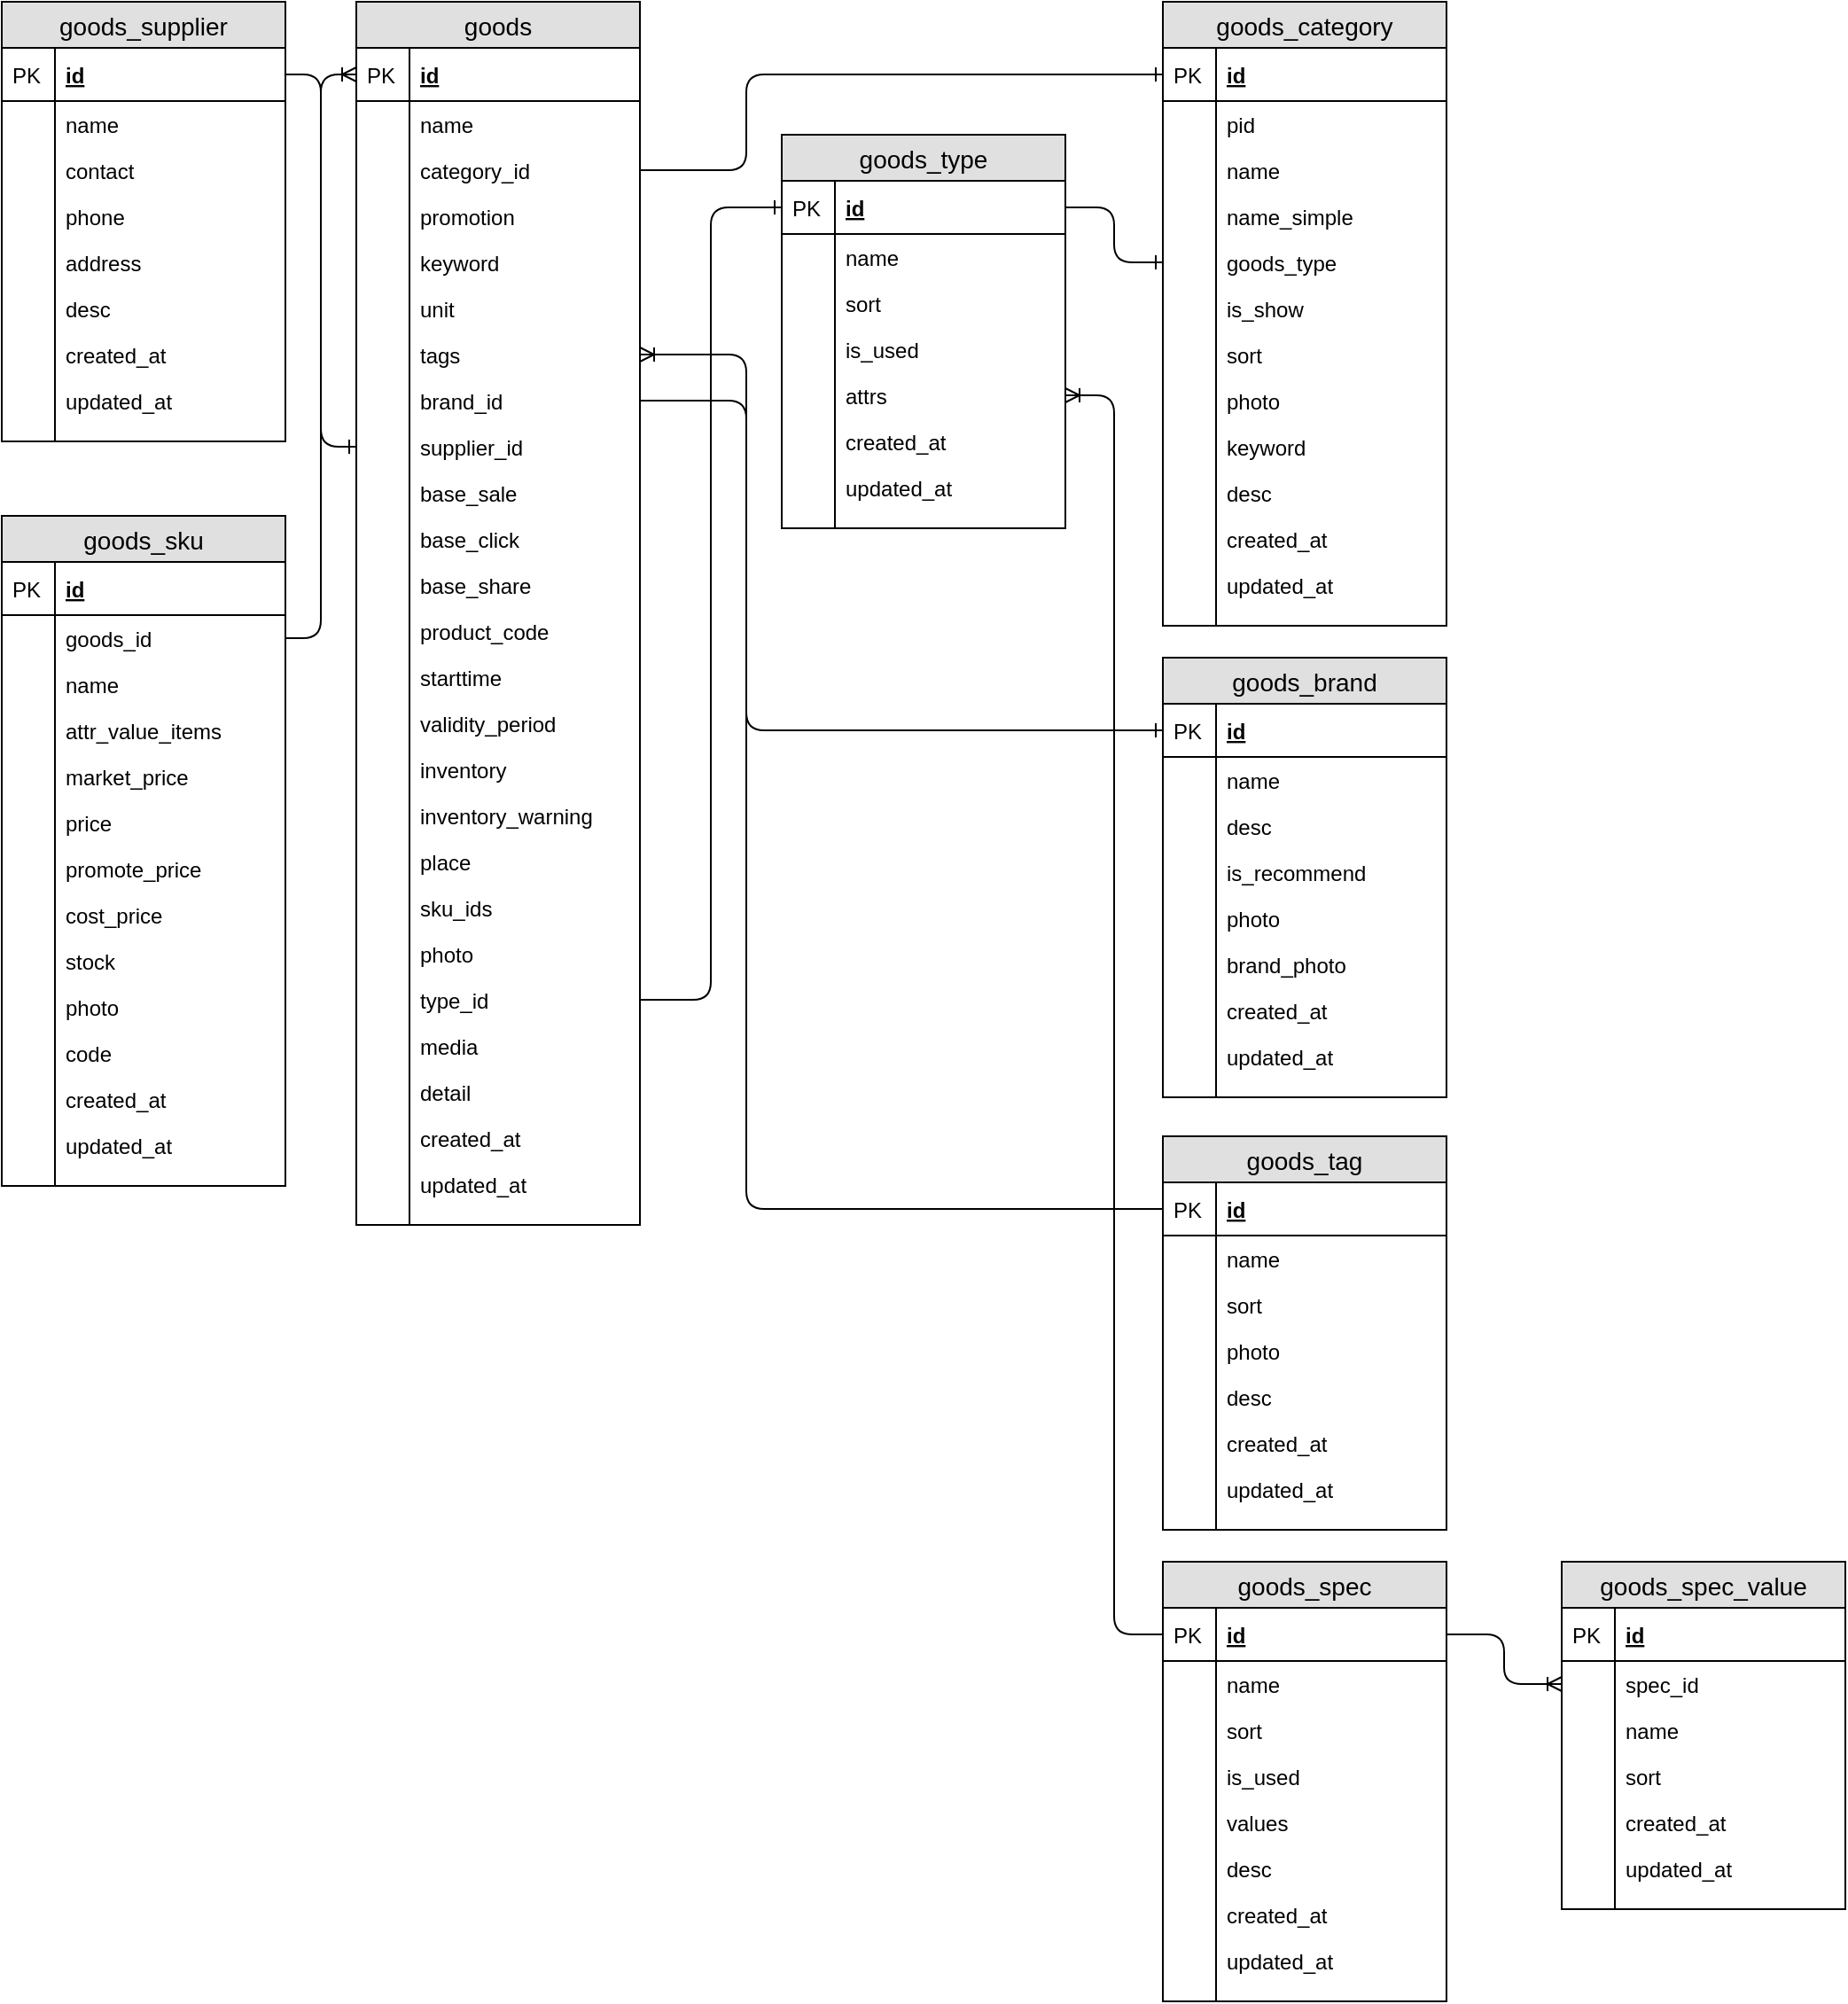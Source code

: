 <mxfile version="10.7.7" type="github"><diagram id="UWsbK4zWMXOetp3OniQC" name="Page-1"><mxGraphModel dx="1158" dy="743" grid="1" gridSize="10" guides="1" tooltips="1" connect="1" arrows="1" fold="1" page="1" pageScale="1" pageWidth="827" pageHeight="1169" math="0" shadow="0"><root><mxCell id="0"/><mxCell id="1" parent="0"/><mxCell id="0C8YB0pioImRpFyu9dRw-1" value="goods_category" style="swimlane;fontStyle=0;childLayout=stackLayout;horizontal=1;startSize=26;fillColor=#e0e0e0;horizontalStack=0;resizeParent=1;resizeParentMax=0;resizeLast=0;collapsible=1;marginBottom=0;swimlaneFillColor=#ffffff;align=center;fontSize=14;" parent="1" vertex="1"><mxGeometry x="655" y="19" width="160" height="352" as="geometry"/></mxCell><mxCell id="0C8YB0pioImRpFyu9dRw-2" value="id" style="shape=partialRectangle;top=0;left=0;right=0;bottom=1;align=left;verticalAlign=middle;fillColor=none;spacingLeft=34;spacingRight=4;overflow=hidden;rotatable=0;points=[[0,0.5],[1,0.5]];portConstraint=eastwest;dropTarget=0;fontStyle=5;fontSize=12;" parent="0C8YB0pioImRpFyu9dRw-1" vertex="1"><mxGeometry y="26" width="160" height="30" as="geometry"/></mxCell><mxCell id="0C8YB0pioImRpFyu9dRw-3" value="PK" style="shape=partialRectangle;top=0;left=0;bottom=0;fillColor=none;align=left;verticalAlign=middle;spacingLeft=4;spacingRight=4;overflow=hidden;rotatable=0;points=[];portConstraint=eastwest;part=1;fontSize=12;" parent="0C8YB0pioImRpFyu9dRw-2" vertex="1" connectable="0"><mxGeometry width="30" height="30" as="geometry"/></mxCell><mxCell id="0C8YB0pioImRpFyu9dRw-4" value="pid" style="shape=partialRectangle;top=0;left=0;right=0;bottom=0;align=left;verticalAlign=top;fillColor=none;spacingLeft=34;spacingRight=4;overflow=hidden;rotatable=0;points=[[0,0.5],[1,0.5]];portConstraint=eastwest;dropTarget=0;fontSize=12;" parent="0C8YB0pioImRpFyu9dRw-1" vertex="1"><mxGeometry y="56" width="160" height="26" as="geometry"/></mxCell><mxCell id="0C8YB0pioImRpFyu9dRw-5" value="" style="shape=partialRectangle;top=0;left=0;bottom=0;fillColor=none;align=left;verticalAlign=top;spacingLeft=4;spacingRight=4;overflow=hidden;rotatable=0;points=[];portConstraint=eastwest;part=1;fontSize=12;" parent="0C8YB0pioImRpFyu9dRw-4" vertex="1" connectable="0"><mxGeometry width="30" height="26" as="geometry"/></mxCell><mxCell id="0C8YB0pioImRpFyu9dRw-12" value="name" style="shape=partialRectangle;top=0;left=0;right=0;bottom=0;align=left;verticalAlign=top;fillColor=none;spacingLeft=34;spacingRight=4;overflow=hidden;rotatable=0;points=[[0,0.5],[1,0.5]];portConstraint=eastwest;dropTarget=0;fontSize=12;" parent="0C8YB0pioImRpFyu9dRw-1" vertex="1"><mxGeometry y="82" width="160" height="26" as="geometry"/></mxCell><mxCell id="0C8YB0pioImRpFyu9dRw-13" value="" style="shape=partialRectangle;top=0;left=0;bottom=0;fillColor=none;align=left;verticalAlign=top;spacingLeft=4;spacingRight=4;overflow=hidden;rotatable=0;points=[];portConstraint=eastwest;part=1;fontSize=12;" parent="0C8YB0pioImRpFyu9dRw-12" vertex="1" connectable="0"><mxGeometry width="30" height="26" as="geometry"/></mxCell><mxCell id="0C8YB0pioImRpFyu9dRw-18" value="name_simple" style="shape=partialRectangle;top=0;left=0;right=0;bottom=0;align=left;verticalAlign=top;fillColor=none;spacingLeft=34;spacingRight=4;overflow=hidden;rotatable=0;points=[[0,0.5],[1,0.5]];portConstraint=eastwest;dropTarget=0;fontSize=12;" parent="0C8YB0pioImRpFyu9dRw-1" vertex="1"><mxGeometry y="108" width="160" height="26" as="geometry"/></mxCell><mxCell id="0C8YB0pioImRpFyu9dRw-19" value="" style="shape=partialRectangle;top=0;left=0;bottom=0;fillColor=none;align=left;verticalAlign=top;spacingLeft=4;spacingRight=4;overflow=hidden;rotatable=0;points=[];portConstraint=eastwest;part=1;fontSize=12;" parent="0C8YB0pioImRpFyu9dRw-18" vertex="1" connectable="0"><mxGeometry width="30" height="26" as="geometry"/></mxCell><mxCell id="0C8YB0pioImRpFyu9dRw-20" value="goods_type" style="shape=partialRectangle;top=0;left=0;right=0;bottom=0;align=left;verticalAlign=top;fillColor=none;spacingLeft=34;spacingRight=4;overflow=hidden;rotatable=0;points=[[0,0.5],[1,0.5]];portConstraint=eastwest;dropTarget=0;fontSize=12;" parent="0C8YB0pioImRpFyu9dRw-1" vertex="1"><mxGeometry y="134" width="160" height="26" as="geometry"/></mxCell><mxCell id="0C8YB0pioImRpFyu9dRw-21" value="" style="shape=partialRectangle;top=0;left=0;bottom=0;fillColor=none;align=left;verticalAlign=top;spacingLeft=4;spacingRight=4;overflow=hidden;rotatable=0;points=[];portConstraint=eastwest;part=1;fontSize=12;" parent="0C8YB0pioImRpFyu9dRw-20" vertex="1" connectable="0"><mxGeometry width="30" height="26" as="geometry"/></mxCell><mxCell id="0C8YB0pioImRpFyu9dRw-26" value="is_show" style="shape=partialRectangle;top=0;left=0;right=0;bottom=0;align=left;verticalAlign=top;fillColor=none;spacingLeft=34;spacingRight=4;overflow=hidden;rotatable=0;points=[[0,0.5],[1,0.5]];portConstraint=eastwest;dropTarget=0;fontSize=12;" parent="0C8YB0pioImRpFyu9dRw-1" vertex="1"><mxGeometry y="160" width="160" height="26" as="geometry"/></mxCell><mxCell id="0C8YB0pioImRpFyu9dRw-27" value="" style="shape=partialRectangle;top=0;left=0;bottom=0;fillColor=none;align=left;verticalAlign=top;spacingLeft=4;spacingRight=4;overflow=hidden;rotatable=0;points=[];portConstraint=eastwest;part=1;fontSize=12;" parent="0C8YB0pioImRpFyu9dRw-26" vertex="1" connectable="0"><mxGeometry width="30" height="26" as="geometry"/></mxCell><mxCell id="0C8YB0pioImRpFyu9dRw-24" value="sort" style="shape=partialRectangle;top=0;left=0;right=0;bottom=0;align=left;verticalAlign=top;fillColor=none;spacingLeft=34;spacingRight=4;overflow=hidden;rotatable=0;points=[[0,0.5],[1,0.5]];portConstraint=eastwest;dropTarget=0;fontSize=12;" parent="0C8YB0pioImRpFyu9dRw-1" vertex="1"><mxGeometry y="186" width="160" height="26" as="geometry"/></mxCell><mxCell id="0C8YB0pioImRpFyu9dRw-25" value="" style="shape=partialRectangle;top=0;left=0;bottom=0;fillColor=none;align=left;verticalAlign=top;spacingLeft=4;spacingRight=4;overflow=hidden;rotatable=0;points=[];portConstraint=eastwest;part=1;fontSize=12;" parent="0C8YB0pioImRpFyu9dRw-24" vertex="1" connectable="0"><mxGeometry width="30" height="26" as="geometry"/></mxCell><mxCell id="0C8YB0pioImRpFyu9dRw-22" value="photo" style="shape=partialRectangle;top=0;left=0;right=0;bottom=0;align=left;verticalAlign=top;fillColor=none;spacingLeft=34;spacingRight=4;overflow=hidden;rotatable=0;points=[[0,0.5],[1,0.5]];portConstraint=eastwest;dropTarget=0;fontSize=12;" parent="0C8YB0pioImRpFyu9dRw-1" vertex="1"><mxGeometry y="212" width="160" height="26" as="geometry"/></mxCell><mxCell id="0C8YB0pioImRpFyu9dRw-23" value="" style="shape=partialRectangle;top=0;left=0;bottom=0;fillColor=none;align=left;verticalAlign=top;spacingLeft=4;spacingRight=4;overflow=hidden;rotatable=0;points=[];portConstraint=eastwest;part=1;fontSize=12;" parent="0C8YB0pioImRpFyu9dRw-22" vertex="1" connectable="0"><mxGeometry width="30" height="26" as="geometry"/></mxCell><mxCell id="0C8YB0pioImRpFyu9dRw-16" value="keyword" style="shape=partialRectangle;top=0;left=0;right=0;bottom=0;align=left;verticalAlign=top;fillColor=none;spacingLeft=34;spacingRight=4;overflow=hidden;rotatable=0;points=[[0,0.5],[1,0.5]];portConstraint=eastwest;dropTarget=0;fontSize=12;" parent="0C8YB0pioImRpFyu9dRw-1" vertex="1"><mxGeometry y="238" width="160" height="26" as="geometry"/></mxCell><mxCell id="0C8YB0pioImRpFyu9dRw-17" value="" style="shape=partialRectangle;top=0;left=0;bottom=0;fillColor=none;align=left;verticalAlign=top;spacingLeft=4;spacingRight=4;overflow=hidden;rotatable=0;points=[];portConstraint=eastwest;part=1;fontSize=12;" parent="0C8YB0pioImRpFyu9dRw-16" vertex="1" connectable="0"><mxGeometry width="30" height="26" as="geometry"/></mxCell><mxCell id="0C8YB0pioImRpFyu9dRw-14" value="desc" style="shape=partialRectangle;top=0;left=0;right=0;bottom=0;align=left;verticalAlign=top;fillColor=none;spacingLeft=34;spacingRight=4;overflow=hidden;rotatable=0;points=[[0,0.5],[1,0.5]];portConstraint=eastwest;dropTarget=0;fontSize=12;" parent="0C8YB0pioImRpFyu9dRw-1" vertex="1"><mxGeometry y="264" width="160" height="26" as="geometry"/></mxCell><mxCell id="0C8YB0pioImRpFyu9dRw-15" value="" style="shape=partialRectangle;top=0;left=0;bottom=0;fillColor=none;align=left;verticalAlign=top;spacingLeft=4;spacingRight=4;overflow=hidden;rotatable=0;points=[];portConstraint=eastwest;part=1;fontSize=12;" parent="0C8YB0pioImRpFyu9dRw-14" vertex="1" connectable="0"><mxGeometry width="30" height="26" as="geometry"/></mxCell><mxCell id="0C8YB0pioImRpFyu9dRw-6" value="created_at" style="shape=partialRectangle;top=0;left=0;right=0;bottom=0;align=left;verticalAlign=top;fillColor=none;spacingLeft=34;spacingRight=4;overflow=hidden;rotatable=0;points=[[0,0.5],[1,0.5]];portConstraint=eastwest;dropTarget=0;fontSize=12;" parent="0C8YB0pioImRpFyu9dRw-1" vertex="1"><mxGeometry y="290" width="160" height="26" as="geometry"/></mxCell><mxCell id="0C8YB0pioImRpFyu9dRw-7" value="" style="shape=partialRectangle;top=0;left=0;bottom=0;fillColor=none;align=left;verticalAlign=top;spacingLeft=4;spacingRight=4;overflow=hidden;rotatable=0;points=[];portConstraint=eastwest;part=1;fontSize=12;" parent="0C8YB0pioImRpFyu9dRw-6" vertex="1" connectable="0"><mxGeometry width="30" height="26" as="geometry"/></mxCell><mxCell id="0C8YB0pioImRpFyu9dRw-8" value="updated_at" style="shape=partialRectangle;top=0;left=0;right=0;bottom=0;align=left;verticalAlign=top;fillColor=none;spacingLeft=34;spacingRight=4;overflow=hidden;rotatable=0;points=[[0,0.5],[1,0.5]];portConstraint=eastwest;dropTarget=0;fontSize=12;" parent="0C8YB0pioImRpFyu9dRw-1" vertex="1"><mxGeometry y="316" width="160" height="26" as="geometry"/></mxCell><mxCell id="0C8YB0pioImRpFyu9dRw-9" value="" style="shape=partialRectangle;top=0;left=0;bottom=0;fillColor=none;align=left;verticalAlign=top;spacingLeft=4;spacingRight=4;overflow=hidden;rotatable=0;points=[];portConstraint=eastwest;part=1;fontSize=12;" parent="0C8YB0pioImRpFyu9dRw-8" vertex="1" connectable="0"><mxGeometry width="30" height="26" as="geometry"/></mxCell><mxCell id="0C8YB0pioImRpFyu9dRw-10" value="" style="shape=partialRectangle;top=0;left=0;right=0;bottom=0;align=left;verticalAlign=top;fillColor=none;spacingLeft=34;spacingRight=4;overflow=hidden;rotatable=0;points=[[0,0.5],[1,0.5]];portConstraint=eastwest;dropTarget=0;fontSize=12;" parent="0C8YB0pioImRpFyu9dRw-1" vertex="1"><mxGeometry y="342" width="160" height="10" as="geometry"/></mxCell><mxCell id="0C8YB0pioImRpFyu9dRw-11" value="" style="shape=partialRectangle;top=0;left=0;bottom=0;fillColor=none;align=left;verticalAlign=top;spacingLeft=4;spacingRight=4;overflow=hidden;rotatable=0;points=[];portConstraint=eastwest;part=1;fontSize=12;" parent="0C8YB0pioImRpFyu9dRw-10" vertex="1" connectable="0"><mxGeometry width="30" height="10" as="geometry"/></mxCell><mxCell id="0C8YB0pioImRpFyu9dRw-28" value="goods_brand" style="swimlane;fontStyle=0;childLayout=stackLayout;horizontal=1;startSize=26;fillColor=#e0e0e0;horizontalStack=0;resizeParent=1;resizeParentMax=0;resizeLast=0;collapsible=1;marginBottom=0;swimlaneFillColor=#ffffff;align=center;fontSize=14;" parent="1" vertex="1"><mxGeometry x="655" y="389" width="160" height="248" as="geometry"/></mxCell><mxCell id="0C8YB0pioImRpFyu9dRw-29" value="id" style="shape=partialRectangle;top=0;left=0;right=0;bottom=1;align=left;verticalAlign=middle;fillColor=none;spacingLeft=34;spacingRight=4;overflow=hidden;rotatable=0;points=[[0,0.5],[1,0.5]];portConstraint=eastwest;dropTarget=0;fontStyle=5;fontSize=12;" parent="0C8YB0pioImRpFyu9dRw-28" vertex="1"><mxGeometry y="26" width="160" height="30" as="geometry"/></mxCell><mxCell id="0C8YB0pioImRpFyu9dRw-30" value="PK" style="shape=partialRectangle;top=0;left=0;bottom=0;fillColor=none;align=left;verticalAlign=middle;spacingLeft=4;spacingRight=4;overflow=hidden;rotatable=0;points=[];portConstraint=eastwest;part=1;fontSize=12;" parent="0C8YB0pioImRpFyu9dRw-29" vertex="1" connectable="0"><mxGeometry width="30" height="30" as="geometry"/></mxCell><mxCell id="0C8YB0pioImRpFyu9dRw-31" value="name" style="shape=partialRectangle;top=0;left=0;right=0;bottom=0;align=left;verticalAlign=top;fillColor=none;spacingLeft=34;spacingRight=4;overflow=hidden;rotatable=0;points=[[0,0.5],[1,0.5]];portConstraint=eastwest;dropTarget=0;fontSize=12;" parent="0C8YB0pioImRpFyu9dRw-28" vertex="1"><mxGeometry y="56" width="160" height="26" as="geometry"/></mxCell><mxCell id="0C8YB0pioImRpFyu9dRw-32" value="" style="shape=partialRectangle;top=0;left=0;bottom=0;fillColor=none;align=left;verticalAlign=top;spacingLeft=4;spacingRight=4;overflow=hidden;rotatable=0;points=[];portConstraint=eastwest;part=1;fontSize=12;" parent="0C8YB0pioImRpFyu9dRw-31" vertex="1" connectable="0"><mxGeometry width="30" height="26" as="geometry"/></mxCell><mxCell id="0C8YB0pioImRpFyu9dRw-39" value="desc" style="shape=partialRectangle;top=0;left=0;right=0;bottom=0;align=left;verticalAlign=top;fillColor=none;spacingLeft=34;spacingRight=4;overflow=hidden;rotatable=0;points=[[0,0.5],[1,0.5]];portConstraint=eastwest;dropTarget=0;fontSize=12;" parent="0C8YB0pioImRpFyu9dRw-28" vertex="1"><mxGeometry y="82" width="160" height="26" as="geometry"/></mxCell><mxCell id="0C8YB0pioImRpFyu9dRw-40" value="" style="shape=partialRectangle;top=0;left=0;bottom=0;fillColor=none;align=left;verticalAlign=top;spacingLeft=4;spacingRight=4;overflow=hidden;rotatable=0;points=[];portConstraint=eastwest;part=1;fontSize=12;" parent="0C8YB0pioImRpFyu9dRw-39" vertex="1" connectable="0"><mxGeometry width="30" height="26" as="geometry"/></mxCell><mxCell id="0C8YB0pioImRpFyu9dRw-41" value="is_recommend" style="shape=partialRectangle;top=0;left=0;right=0;bottom=0;align=left;verticalAlign=top;fillColor=none;spacingLeft=34;spacingRight=4;overflow=hidden;rotatable=0;points=[[0,0.5],[1,0.5]];portConstraint=eastwest;dropTarget=0;fontSize=12;" parent="0C8YB0pioImRpFyu9dRw-28" vertex="1"><mxGeometry y="108" width="160" height="26" as="geometry"/></mxCell><mxCell id="0C8YB0pioImRpFyu9dRw-42" value="" style="shape=partialRectangle;top=0;left=0;bottom=0;fillColor=none;align=left;verticalAlign=top;spacingLeft=4;spacingRight=4;overflow=hidden;rotatable=0;points=[];portConstraint=eastwest;part=1;fontSize=12;" parent="0C8YB0pioImRpFyu9dRw-41" vertex="1" connectable="0"><mxGeometry width="30" height="26" as="geometry"/></mxCell><mxCell id="0C8YB0pioImRpFyu9dRw-43" value="photo" style="shape=partialRectangle;top=0;left=0;right=0;bottom=0;align=left;verticalAlign=top;fillColor=none;spacingLeft=34;spacingRight=4;overflow=hidden;rotatable=0;points=[[0,0.5],[1,0.5]];portConstraint=eastwest;dropTarget=0;fontSize=12;" parent="0C8YB0pioImRpFyu9dRw-28" vertex="1"><mxGeometry y="134" width="160" height="26" as="geometry"/></mxCell><mxCell id="0C8YB0pioImRpFyu9dRw-44" value="" style="shape=partialRectangle;top=0;left=0;bottom=0;fillColor=none;align=left;verticalAlign=top;spacingLeft=4;spacingRight=4;overflow=hidden;rotatable=0;points=[];portConstraint=eastwest;part=1;fontSize=12;" parent="0C8YB0pioImRpFyu9dRw-43" vertex="1" connectable="0"><mxGeometry width="30" height="26" as="geometry"/></mxCell><mxCell id="0C8YB0pioImRpFyu9dRw-45" value="brand_photo" style="shape=partialRectangle;top=0;left=0;right=0;bottom=0;align=left;verticalAlign=top;fillColor=none;spacingLeft=34;spacingRight=4;overflow=hidden;rotatable=0;points=[[0,0.5],[1,0.5]];portConstraint=eastwest;dropTarget=0;fontSize=12;" parent="0C8YB0pioImRpFyu9dRw-28" vertex="1"><mxGeometry y="160" width="160" height="26" as="geometry"/></mxCell><mxCell id="0C8YB0pioImRpFyu9dRw-46" value="" style="shape=partialRectangle;top=0;left=0;bottom=0;fillColor=none;align=left;verticalAlign=top;spacingLeft=4;spacingRight=4;overflow=hidden;rotatable=0;points=[];portConstraint=eastwest;part=1;fontSize=12;" parent="0C8YB0pioImRpFyu9dRw-45" vertex="1" connectable="0"><mxGeometry width="30" height="26" as="geometry"/></mxCell><mxCell id="0C8YB0pioImRpFyu9dRw-33" value="created_at" style="shape=partialRectangle;top=0;left=0;right=0;bottom=0;align=left;verticalAlign=top;fillColor=none;spacingLeft=34;spacingRight=4;overflow=hidden;rotatable=0;points=[[0,0.5],[1,0.5]];portConstraint=eastwest;dropTarget=0;fontSize=12;" parent="0C8YB0pioImRpFyu9dRw-28" vertex="1"><mxGeometry y="186" width="160" height="26" as="geometry"/></mxCell><mxCell id="0C8YB0pioImRpFyu9dRw-34" value="" style="shape=partialRectangle;top=0;left=0;bottom=0;fillColor=none;align=left;verticalAlign=top;spacingLeft=4;spacingRight=4;overflow=hidden;rotatable=0;points=[];portConstraint=eastwest;part=1;fontSize=12;" parent="0C8YB0pioImRpFyu9dRw-33" vertex="1" connectable="0"><mxGeometry width="30" height="26" as="geometry"/></mxCell><mxCell id="0C8YB0pioImRpFyu9dRw-35" value="updated_at" style="shape=partialRectangle;top=0;left=0;right=0;bottom=0;align=left;verticalAlign=top;fillColor=none;spacingLeft=34;spacingRight=4;overflow=hidden;rotatable=0;points=[[0,0.5],[1,0.5]];portConstraint=eastwest;dropTarget=0;fontSize=12;" parent="0C8YB0pioImRpFyu9dRw-28" vertex="1"><mxGeometry y="212" width="160" height="26" as="geometry"/></mxCell><mxCell id="0C8YB0pioImRpFyu9dRw-36" value="" style="shape=partialRectangle;top=0;left=0;bottom=0;fillColor=none;align=left;verticalAlign=top;spacingLeft=4;spacingRight=4;overflow=hidden;rotatable=0;points=[];portConstraint=eastwest;part=1;fontSize=12;" parent="0C8YB0pioImRpFyu9dRw-35" vertex="1" connectable="0"><mxGeometry width="30" height="26" as="geometry"/></mxCell><mxCell id="0C8YB0pioImRpFyu9dRw-37" value="" style="shape=partialRectangle;top=0;left=0;right=0;bottom=0;align=left;verticalAlign=top;fillColor=none;spacingLeft=34;spacingRight=4;overflow=hidden;rotatable=0;points=[[0,0.5],[1,0.5]];portConstraint=eastwest;dropTarget=0;fontSize=12;" parent="0C8YB0pioImRpFyu9dRw-28" vertex="1"><mxGeometry y="238" width="160" height="10" as="geometry"/></mxCell><mxCell id="0C8YB0pioImRpFyu9dRw-38" value="" style="shape=partialRectangle;top=0;left=0;bottom=0;fillColor=none;align=left;verticalAlign=top;spacingLeft=4;spacingRight=4;overflow=hidden;rotatable=0;points=[];portConstraint=eastwest;part=1;fontSize=12;" parent="0C8YB0pioImRpFyu9dRw-37" vertex="1" connectable="0"><mxGeometry width="30" height="10" as="geometry"/></mxCell><mxCell id="0C8YB0pioImRpFyu9dRw-47" value="goods_tag" style="swimlane;fontStyle=0;childLayout=stackLayout;horizontal=1;startSize=26;fillColor=#e0e0e0;horizontalStack=0;resizeParent=1;resizeParentMax=0;resizeLast=0;collapsible=1;marginBottom=0;swimlaneFillColor=#ffffff;align=center;fontSize=14;" parent="1" vertex="1"><mxGeometry x="655" y="659" width="160" height="222" as="geometry"/></mxCell><mxCell id="0C8YB0pioImRpFyu9dRw-48" value="id" style="shape=partialRectangle;top=0;left=0;right=0;bottom=1;align=left;verticalAlign=middle;fillColor=none;spacingLeft=34;spacingRight=4;overflow=hidden;rotatable=0;points=[[0,0.5],[1,0.5]];portConstraint=eastwest;dropTarget=0;fontStyle=5;fontSize=12;" parent="0C8YB0pioImRpFyu9dRw-47" vertex="1"><mxGeometry y="26" width="160" height="30" as="geometry"/></mxCell><mxCell id="0C8YB0pioImRpFyu9dRw-49" value="PK" style="shape=partialRectangle;top=0;left=0;bottom=0;fillColor=none;align=left;verticalAlign=middle;spacingLeft=4;spacingRight=4;overflow=hidden;rotatable=0;points=[];portConstraint=eastwest;part=1;fontSize=12;" parent="0C8YB0pioImRpFyu9dRw-48" vertex="1" connectable="0"><mxGeometry width="30" height="30" as="geometry"/></mxCell><mxCell id="0C8YB0pioImRpFyu9dRw-50" value="name" style="shape=partialRectangle;top=0;left=0;right=0;bottom=0;align=left;verticalAlign=top;fillColor=none;spacingLeft=34;spacingRight=4;overflow=hidden;rotatable=0;points=[[0,0.5],[1,0.5]];portConstraint=eastwest;dropTarget=0;fontSize=12;" parent="0C8YB0pioImRpFyu9dRw-47" vertex="1"><mxGeometry y="56" width="160" height="26" as="geometry"/></mxCell><mxCell id="0C8YB0pioImRpFyu9dRw-51" value="" style="shape=partialRectangle;top=0;left=0;bottom=0;fillColor=none;align=left;verticalAlign=top;spacingLeft=4;spacingRight=4;overflow=hidden;rotatable=0;points=[];portConstraint=eastwest;part=1;fontSize=12;" parent="0C8YB0pioImRpFyu9dRw-50" vertex="1" connectable="0"><mxGeometry width="30" height="26" as="geometry"/></mxCell><mxCell id="0C8YB0pioImRpFyu9dRw-52" value="sort" style="shape=partialRectangle;top=0;left=0;right=0;bottom=0;align=left;verticalAlign=top;fillColor=none;spacingLeft=34;spacingRight=4;overflow=hidden;rotatable=0;points=[[0,0.5],[1,0.5]];portConstraint=eastwest;dropTarget=0;fontSize=12;" parent="0C8YB0pioImRpFyu9dRw-47" vertex="1"><mxGeometry y="82" width="160" height="26" as="geometry"/></mxCell><mxCell id="0C8YB0pioImRpFyu9dRw-53" value="" style="shape=partialRectangle;top=0;left=0;bottom=0;fillColor=none;align=left;verticalAlign=top;spacingLeft=4;spacingRight=4;overflow=hidden;rotatable=0;points=[];portConstraint=eastwest;part=1;fontSize=12;" parent="0C8YB0pioImRpFyu9dRw-52" vertex="1" connectable="0"><mxGeometry width="30" height="26" as="geometry"/></mxCell><mxCell id="0C8YB0pioImRpFyu9dRw-60" value="photo" style="shape=partialRectangle;top=0;left=0;right=0;bottom=0;align=left;verticalAlign=top;fillColor=none;spacingLeft=34;spacingRight=4;overflow=hidden;rotatable=0;points=[[0,0.5],[1,0.5]];portConstraint=eastwest;dropTarget=0;fontSize=12;" parent="0C8YB0pioImRpFyu9dRw-47" vertex="1"><mxGeometry y="108" width="160" height="26" as="geometry"/></mxCell><mxCell id="0C8YB0pioImRpFyu9dRw-61" value="" style="shape=partialRectangle;top=0;left=0;bottom=0;fillColor=none;align=left;verticalAlign=top;spacingLeft=4;spacingRight=4;overflow=hidden;rotatable=0;points=[];portConstraint=eastwest;part=1;fontSize=12;" parent="0C8YB0pioImRpFyu9dRw-60" vertex="1" connectable="0"><mxGeometry width="30" height="26" as="geometry"/></mxCell><mxCell id="0C8YB0pioImRpFyu9dRw-62" value="desc" style="shape=partialRectangle;top=0;left=0;right=0;bottom=0;align=left;verticalAlign=top;fillColor=none;spacingLeft=34;spacingRight=4;overflow=hidden;rotatable=0;points=[[0,0.5],[1,0.5]];portConstraint=eastwest;dropTarget=0;fontSize=12;" parent="0C8YB0pioImRpFyu9dRw-47" vertex="1"><mxGeometry y="134" width="160" height="26" as="geometry"/></mxCell><mxCell id="0C8YB0pioImRpFyu9dRw-63" value="" style="shape=partialRectangle;top=0;left=0;bottom=0;fillColor=none;align=left;verticalAlign=top;spacingLeft=4;spacingRight=4;overflow=hidden;rotatable=0;points=[];portConstraint=eastwest;part=1;fontSize=12;" parent="0C8YB0pioImRpFyu9dRw-62" vertex="1" connectable="0"><mxGeometry width="30" height="26" as="geometry"/></mxCell><mxCell id="0C8YB0pioImRpFyu9dRw-58" value="created_at" style="shape=partialRectangle;top=0;left=0;right=0;bottom=0;align=left;verticalAlign=top;fillColor=none;spacingLeft=34;spacingRight=4;overflow=hidden;rotatable=0;points=[[0,0.5],[1,0.5]];portConstraint=eastwest;dropTarget=0;fontSize=12;" parent="0C8YB0pioImRpFyu9dRw-47" vertex="1"><mxGeometry y="160" width="160" height="26" as="geometry"/></mxCell><mxCell id="0C8YB0pioImRpFyu9dRw-59" value="" style="shape=partialRectangle;top=0;left=0;bottom=0;fillColor=none;align=left;verticalAlign=top;spacingLeft=4;spacingRight=4;overflow=hidden;rotatable=0;points=[];portConstraint=eastwest;part=1;fontSize=12;" parent="0C8YB0pioImRpFyu9dRw-58" vertex="1" connectable="0"><mxGeometry width="30" height="26" as="geometry"/></mxCell><mxCell id="0C8YB0pioImRpFyu9dRw-54" value="updated_at" style="shape=partialRectangle;top=0;left=0;right=0;bottom=0;align=left;verticalAlign=top;fillColor=none;spacingLeft=34;spacingRight=4;overflow=hidden;rotatable=0;points=[[0,0.5],[1,0.5]];portConstraint=eastwest;dropTarget=0;fontSize=12;" parent="0C8YB0pioImRpFyu9dRw-47" vertex="1"><mxGeometry y="186" width="160" height="26" as="geometry"/></mxCell><mxCell id="0C8YB0pioImRpFyu9dRw-55" value="" style="shape=partialRectangle;top=0;left=0;bottom=0;fillColor=none;align=left;verticalAlign=top;spacingLeft=4;spacingRight=4;overflow=hidden;rotatable=0;points=[];portConstraint=eastwest;part=1;fontSize=12;" parent="0C8YB0pioImRpFyu9dRw-54" vertex="1" connectable="0"><mxGeometry width="30" height="26" as="geometry"/></mxCell><mxCell id="0C8YB0pioImRpFyu9dRw-56" value="" style="shape=partialRectangle;top=0;left=0;right=0;bottom=0;align=left;verticalAlign=top;fillColor=none;spacingLeft=34;spacingRight=4;overflow=hidden;rotatable=0;points=[[0,0.5],[1,0.5]];portConstraint=eastwest;dropTarget=0;fontSize=12;" parent="0C8YB0pioImRpFyu9dRw-47" vertex="1"><mxGeometry y="212" width="160" height="10" as="geometry"/></mxCell><mxCell id="0C8YB0pioImRpFyu9dRw-57" value="" style="shape=partialRectangle;top=0;left=0;bottom=0;fillColor=none;align=left;verticalAlign=top;spacingLeft=4;spacingRight=4;overflow=hidden;rotatable=0;points=[];portConstraint=eastwest;part=1;fontSize=12;" parent="0C8YB0pioImRpFyu9dRw-56" vertex="1" connectable="0"><mxGeometry width="30" height="10" as="geometry"/></mxCell><mxCell id="0C8YB0pioImRpFyu9dRw-64" value="goods_spec" style="swimlane;fontStyle=0;childLayout=stackLayout;horizontal=1;startSize=26;fillColor=#e0e0e0;horizontalStack=0;resizeParent=1;resizeParentMax=0;resizeLast=0;collapsible=1;marginBottom=0;swimlaneFillColor=#ffffff;align=center;fontSize=14;" parent="1" vertex="1"><mxGeometry x="655" y="899" width="160" height="248" as="geometry"/></mxCell><mxCell id="0C8YB0pioImRpFyu9dRw-65" value="id" style="shape=partialRectangle;top=0;left=0;right=0;bottom=1;align=left;verticalAlign=middle;fillColor=none;spacingLeft=34;spacingRight=4;overflow=hidden;rotatable=0;points=[[0,0.5],[1,0.5]];portConstraint=eastwest;dropTarget=0;fontStyle=5;fontSize=12;" parent="0C8YB0pioImRpFyu9dRw-64" vertex="1"><mxGeometry y="26" width="160" height="30" as="geometry"/></mxCell><mxCell id="0C8YB0pioImRpFyu9dRw-66" value="PK" style="shape=partialRectangle;top=0;left=0;bottom=0;fillColor=none;align=left;verticalAlign=middle;spacingLeft=4;spacingRight=4;overflow=hidden;rotatable=0;points=[];portConstraint=eastwest;part=1;fontSize=12;" parent="0C8YB0pioImRpFyu9dRw-65" vertex="1" connectable="0"><mxGeometry width="30" height="30" as="geometry"/></mxCell><mxCell id="0C8YB0pioImRpFyu9dRw-67" value="name" style="shape=partialRectangle;top=0;left=0;right=0;bottom=0;align=left;verticalAlign=top;fillColor=none;spacingLeft=34;spacingRight=4;overflow=hidden;rotatable=0;points=[[0,0.5],[1,0.5]];portConstraint=eastwest;dropTarget=0;fontSize=12;" parent="0C8YB0pioImRpFyu9dRw-64" vertex="1"><mxGeometry y="56" width="160" height="26" as="geometry"/></mxCell><mxCell id="0C8YB0pioImRpFyu9dRw-68" value="" style="shape=partialRectangle;top=0;left=0;bottom=0;fillColor=none;align=left;verticalAlign=top;spacingLeft=4;spacingRight=4;overflow=hidden;rotatable=0;points=[];portConstraint=eastwest;part=1;fontSize=12;" parent="0C8YB0pioImRpFyu9dRw-67" vertex="1" connectable="0"><mxGeometry width="30" height="26" as="geometry"/></mxCell><mxCell id="0C8YB0pioImRpFyu9dRw-75" value="sort" style="shape=partialRectangle;top=0;left=0;right=0;bottom=0;align=left;verticalAlign=top;fillColor=none;spacingLeft=34;spacingRight=4;overflow=hidden;rotatable=0;points=[[0,0.5],[1,0.5]];portConstraint=eastwest;dropTarget=0;fontSize=12;" parent="0C8YB0pioImRpFyu9dRw-64" vertex="1"><mxGeometry y="82" width="160" height="26" as="geometry"/></mxCell><mxCell id="0C8YB0pioImRpFyu9dRw-76" value="" style="shape=partialRectangle;top=0;left=0;bottom=0;fillColor=none;align=left;verticalAlign=top;spacingLeft=4;spacingRight=4;overflow=hidden;rotatable=0;points=[];portConstraint=eastwest;part=1;fontSize=12;" parent="0C8YB0pioImRpFyu9dRw-75" vertex="1" connectable="0"><mxGeometry width="30" height="26" as="geometry"/></mxCell><mxCell id="0C8YB0pioImRpFyu9dRw-79" value="is_used" style="shape=partialRectangle;top=0;left=0;right=0;bottom=0;align=left;verticalAlign=top;fillColor=none;spacingLeft=34;spacingRight=4;overflow=hidden;rotatable=0;points=[[0,0.5],[1,0.5]];portConstraint=eastwest;dropTarget=0;fontSize=12;" parent="0C8YB0pioImRpFyu9dRw-64" vertex="1"><mxGeometry y="108" width="160" height="26" as="geometry"/></mxCell><mxCell id="0C8YB0pioImRpFyu9dRw-80" value="" style="shape=partialRectangle;top=0;left=0;bottom=0;fillColor=none;align=left;verticalAlign=top;spacingLeft=4;spacingRight=4;overflow=hidden;rotatable=0;points=[];portConstraint=eastwest;part=1;fontSize=12;" parent="0C8YB0pioImRpFyu9dRw-79" vertex="1" connectable="0"><mxGeometry width="30" height="26" as="geometry"/></mxCell><mxCell id="0C8YB0pioImRpFyu9dRw-81" value="values" style="shape=partialRectangle;top=0;left=0;right=0;bottom=0;align=left;verticalAlign=top;fillColor=none;spacingLeft=34;spacingRight=4;overflow=hidden;rotatable=0;points=[[0,0.5],[1,0.5]];portConstraint=eastwest;dropTarget=0;fontSize=12;" parent="0C8YB0pioImRpFyu9dRw-64" vertex="1"><mxGeometry y="134" width="160" height="26" as="geometry"/></mxCell><mxCell id="0C8YB0pioImRpFyu9dRw-82" value="" style="shape=partialRectangle;top=0;left=0;bottom=0;fillColor=none;align=left;verticalAlign=top;spacingLeft=4;spacingRight=4;overflow=hidden;rotatable=0;points=[];portConstraint=eastwest;part=1;fontSize=12;" parent="0C8YB0pioImRpFyu9dRw-81" vertex="1" connectable="0"><mxGeometry width="30" height="26" as="geometry"/></mxCell><mxCell id="0C8YB0pioImRpFyu9dRw-77" value="desc" style="shape=partialRectangle;top=0;left=0;right=0;bottom=0;align=left;verticalAlign=top;fillColor=none;spacingLeft=34;spacingRight=4;overflow=hidden;rotatable=0;points=[[0,0.5],[1,0.5]];portConstraint=eastwest;dropTarget=0;fontSize=12;" parent="0C8YB0pioImRpFyu9dRw-64" vertex="1"><mxGeometry y="160" width="160" height="26" as="geometry"/></mxCell><mxCell id="0C8YB0pioImRpFyu9dRw-78" value="" style="shape=partialRectangle;top=0;left=0;bottom=0;fillColor=none;align=left;verticalAlign=top;spacingLeft=4;spacingRight=4;overflow=hidden;rotatable=0;points=[];portConstraint=eastwest;part=1;fontSize=12;" parent="0C8YB0pioImRpFyu9dRw-77" vertex="1" connectable="0"><mxGeometry width="30" height="26" as="geometry"/></mxCell><mxCell id="0C8YB0pioImRpFyu9dRw-69" value="created_at" style="shape=partialRectangle;top=0;left=0;right=0;bottom=0;align=left;verticalAlign=top;fillColor=none;spacingLeft=34;spacingRight=4;overflow=hidden;rotatable=0;points=[[0,0.5],[1,0.5]];portConstraint=eastwest;dropTarget=0;fontSize=12;" parent="0C8YB0pioImRpFyu9dRw-64" vertex="1"><mxGeometry y="186" width="160" height="26" as="geometry"/></mxCell><mxCell id="0C8YB0pioImRpFyu9dRw-70" value="" style="shape=partialRectangle;top=0;left=0;bottom=0;fillColor=none;align=left;verticalAlign=top;spacingLeft=4;spacingRight=4;overflow=hidden;rotatable=0;points=[];portConstraint=eastwest;part=1;fontSize=12;" parent="0C8YB0pioImRpFyu9dRw-69" vertex="1" connectable="0"><mxGeometry width="30" height="26" as="geometry"/></mxCell><mxCell id="0C8YB0pioImRpFyu9dRw-71" value="updated_at" style="shape=partialRectangle;top=0;left=0;right=0;bottom=0;align=left;verticalAlign=top;fillColor=none;spacingLeft=34;spacingRight=4;overflow=hidden;rotatable=0;points=[[0,0.5],[1,0.5]];portConstraint=eastwest;dropTarget=0;fontSize=12;" parent="0C8YB0pioImRpFyu9dRw-64" vertex="1"><mxGeometry y="212" width="160" height="26" as="geometry"/></mxCell><mxCell id="0C8YB0pioImRpFyu9dRw-72" value="" style="shape=partialRectangle;top=0;left=0;bottom=0;fillColor=none;align=left;verticalAlign=top;spacingLeft=4;spacingRight=4;overflow=hidden;rotatable=0;points=[];portConstraint=eastwest;part=1;fontSize=12;" parent="0C8YB0pioImRpFyu9dRw-71" vertex="1" connectable="0"><mxGeometry width="30" height="26" as="geometry"/></mxCell><mxCell id="0C8YB0pioImRpFyu9dRw-73" value="" style="shape=partialRectangle;top=0;left=0;right=0;bottom=0;align=left;verticalAlign=top;fillColor=none;spacingLeft=34;spacingRight=4;overflow=hidden;rotatable=0;points=[[0,0.5],[1,0.5]];portConstraint=eastwest;dropTarget=0;fontSize=12;" parent="0C8YB0pioImRpFyu9dRw-64" vertex="1"><mxGeometry y="238" width="160" height="10" as="geometry"/></mxCell><mxCell id="0C8YB0pioImRpFyu9dRw-74" value="" style="shape=partialRectangle;top=0;left=0;bottom=0;fillColor=none;align=left;verticalAlign=top;spacingLeft=4;spacingRight=4;overflow=hidden;rotatable=0;points=[];portConstraint=eastwest;part=1;fontSize=12;" parent="0C8YB0pioImRpFyu9dRw-73" vertex="1" connectable="0"><mxGeometry width="30" height="10" as="geometry"/></mxCell><mxCell id="0C8YB0pioImRpFyu9dRw-83" value="goods_type" style="swimlane;fontStyle=0;childLayout=stackLayout;horizontal=1;startSize=26;fillColor=#e0e0e0;horizontalStack=0;resizeParent=1;resizeParentMax=0;resizeLast=0;collapsible=1;marginBottom=0;swimlaneFillColor=#ffffff;align=center;fontSize=14;" parent="1" vertex="1"><mxGeometry x="440" y="94" width="160" height="222" as="geometry"/></mxCell><mxCell id="0C8YB0pioImRpFyu9dRw-84" value="id" style="shape=partialRectangle;top=0;left=0;right=0;bottom=1;align=left;verticalAlign=middle;fillColor=none;spacingLeft=34;spacingRight=4;overflow=hidden;rotatable=0;points=[[0,0.5],[1,0.5]];portConstraint=eastwest;dropTarget=0;fontStyle=5;fontSize=12;" parent="0C8YB0pioImRpFyu9dRw-83" vertex="1"><mxGeometry y="26" width="160" height="30" as="geometry"/></mxCell><mxCell id="0C8YB0pioImRpFyu9dRw-85" value="PK" style="shape=partialRectangle;top=0;left=0;bottom=0;fillColor=none;align=left;verticalAlign=middle;spacingLeft=4;spacingRight=4;overflow=hidden;rotatable=0;points=[];portConstraint=eastwest;part=1;fontSize=12;" parent="0C8YB0pioImRpFyu9dRw-84" vertex="1" connectable="0"><mxGeometry width="30" height="30" as="geometry"/></mxCell><mxCell id="0C8YB0pioImRpFyu9dRw-86" value="name" style="shape=partialRectangle;top=0;left=0;right=0;bottom=0;align=left;verticalAlign=top;fillColor=none;spacingLeft=34;spacingRight=4;overflow=hidden;rotatable=0;points=[[0,0.5],[1,0.5]];portConstraint=eastwest;dropTarget=0;fontSize=12;" parent="0C8YB0pioImRpFyu9dRw-83" vertex="1"><mxGeometry y="56" width="160" height="26" as="geometry"/></mxCell><mxCell id="0C8YB0pioImRpFyu9dRw-87" value="" style="shape=partialRectangle;top=0;left=0;bottom=0;fillColor=none;align=left;verticalAlign=top;spacingLeft=4;spacingRight=4;overflow=hidden;rotatable=0;points=[];portConstraint=eastwest;part=1;fontSize=12;" parent="0C8YB0pioImRpFyu9dRw-86" vertex="1" connectable="0"><mxGeometry width="30" height="26" as="geometry"/></mxCell><mxCell id="0C8YB0pioImRpFyu9dRw-94" value="sort" style="shape=partialRectangle;top=0;left=0;right=0;bottom=0;align=left;verticalAlign=top;fillColor=none;spacingLeft=34;spacingRight=4;overflow=hidden;rotatable=0;points=[[0,0.5],[1,0.5]];portConstraint=eastwest;dropTarget=0;fontSize=12;" parent="0C8YB0pioImRpFyu9dRw-83" vertex="1"><mxGeometry y="82" width="160" height="26" as="geometry"/></mxCell><mxCell id="0C8YB0pioImRpFyu9dRw-95" value="" style="shape=partialRectangle;top=0;left=0;bottom=0;fillColor=none;align=left;verticalAlign=top;spacingLeft=4;spacingRight=4;overflow=hidden;rotatable=0;points=[];portConstraint=eastwest;part=1;fontSize=12;" parent="0C8YB0pioImRpFyu9dRw-94" vertex="1" connectable="0"><mxGeometry width="30" height="26" as="geometry"/></mxCell><mxCell id="0C8YB0pioImRpFyu9dRw-96" value="is_used" style="shape=partialRectangle;top=0;left=0;right=0;bottom=0;align=left;verticalAlign=top;fillColor=none;spacingLeft=34;spacingRight=4;overflow=hidden;rotatable=0;points=[[0,0.5],[1,0.5]];portConstraint=eastwest;dropTarget=0;fontSize=12;" parent="0C8YB0pioImRpFyu9dRw-83" vertex="1"><mxGeometry y="108" width="160" height="26" as="geometry"/></mxCell><mxCell id="0C8YB0pioImRpFyu9dRw-97" value="" style="shape=partialRectangle;top=0;left=0;bottom=0;fillColor=none;align=left;verticalAlign=top;spacingLeft=4;spacingRight=4;overflow=hidden;rotatable=0;points=[];portConstraint=eastwest;part=1;fontSize=12;" parent="0C8YB0pioImRpFyu9dRw-96" vertex="1" connectable="0"><mxGeometry width="30" height="26" as="geometry"/></mxCell><mxCell id="0C8YB0pioImRpFyu9dRw-100" value="attrs" style="shape=partialRectangle;top=0;left=0;right=0;bottom=0;align=left;verticalAlign=top;fillColor=none;spacingLeft=34;spacingRight=4;overflow=hidden;rotatable=0;points=[[0,0.5],[1,0.5]];portConstraint=eastwest;dropTarget=0;fontSize=12;" parent="0C8YB0pioImRpFyu9dRw-83" vertex="1"><mxGeometry y="134" width="160" height="26" as="geometry"/></mxCell><mxCell id="0C8YB0pioImRpFyu9dRw-101" value="" style="shape=partialRectangle;top=0;left=0;bottom=0;fillColor=none;align=left;verticalAlign=top;spacingLeft=4;spacingRight=4;overflow=hidden;rotatable=0;points=[];portConstraint=eastwest;part=1;fontSize=12;" parent="0C8YB0pioImRpFyu9dRw-100" vertex="1" connectable="0"><mxGeometry width="30" height="26" as="geometry"/></mxCell><mxCell id="0C8YB0pioImRpFyu9dRw-98" value="created_at" style="shape=partialRectangle;top=0;left=0;right=0;bottom=0;align=left;verticalAlign=top;fillColor=none;spacingLeft=34;spacingRight=4;overflow=hidden;rotatable=0;points=[[0,0.5],[1,0.5]];portConstraint=eastwest;dropTarget=0;fontSize=12;" parent="0C8YB0pioImRpFyu9dRw-83" vertex="1"><mxGeometry y="160" width="160" height="26" as="geometry"/></mxCell><mxCell id="0C8YB0pioImRpFyu9dRw-99" value="" style="shape=partialRectangle;top=0;left=0;bottom=0;fillColor=none;align=left;verticalAlign=top;spacingLeft=4;spacingRight=4;overflow=hidden;rotatable=0;points=[];portConstraint=eastwest;part=1;fontSize=12;" parent="0C8YB0pioImRpFyu9dRw-98" vertex="1" connectable="0"><mxGeometry width="30" height="26" as="geometry"/></mxCell><mxCell id="0C8YB0pioImRpFyu9dRw-88" value="updated_at" style="shape=partialRectangle;top=0;left=0;right=0;bottom=0;align=left;verticalAlign=top;fillColor=none;spacingLeft=34;spacingRight=4;overflow=hidden;rotatable=0;points=[[0,0.5],[1,0.5]];portConstraint=eastwest;dropTarget=0;fontSize=12;" parent="0C8YB0pioImRpFyu9dRw-83" vertex="1"><mxGeometry y="186" width="160" height="26" as="geometry"/></mxCell><mxCell id="0C8YB0pioImRpFyu9dRw-89" value="" style="shape=partialRectangle;top=0;left=0;bottom=0;fillColor=none;align=left;verticalAlign=top;spacingLeft=4;spacingRight=4;overflow=hidden;rotatable=0;points=[];portConstraint=eastwest;part=1;fontSize=12;" parent="0C8YB0pioImRpFyu9dRw-88" vertex="1" connectable="0"><mxGeometry width="30" height="26" as="geometry"/></mxCell><mxCell id="0C8YB0pioImRpFyu9dRw-92" value="" style="shape=partialRectangle;top=0;left=0;right=0;bottom=0;align=left;verticalAlign=top;fillColor=none;spacingLeft=34;spacingRight=4;overflow=hidden;rotatable=0;points=[[0,0.5],[1,0.5]];portConstraint=eastwest;dropTarget=0;fontSize=12;" parent="0C8YB0pioImRpFyu9dRw-83" vertex="1"><mxGeometry y="212" width="160" height="10" as="geometry"/></mxCell><mxCell id="0C8YB0pioImRpFyu9dRw-93" value="" style="shape=partialRectangle;top=0;left=0;bottom=0;fillColor=none;align=left;verticalAlign=top;spacingLeft=4;spacingRight=4;overflow=hidden;rotatable=0;points=[];portConstraint=eastwest;part=1;fontSize=12;" parent="0C8YB0pioImRpFyu9dRw-92" vertex="1" connectable="0"><mxGeometry width="30" height="10" as="geometry"/></mxCell><mxCell id="0C8YB0pioImRpFyu9dRw-102" value="" style="edgeStyle=orthogonalEdgeStyle;fontSize=12;html=1;endArrow=ERone;endFill=1;entryX=0;entryY=0.5;entryDx=0;entryDy=0;exitX=1;exitY=0.5;exitDx=0;exitDy=0;" parent="1" source="0C8YB0pioImRpFyu9dRw-84" target="0C8YB0pioImRpFyu9dRw-20" edge="1"><mxGeometry width="100" height="100" relative="1" as="geometry"><mxPoint x="560" y="200" as="sourcePoint"/><mxPoint x="660" y="100" as="targetPoint"/></mxGeometry></mxCell><mxCell id="0C8YB0pioImRpFyu9dRw-103" value="goods" style="swimlane;fontStyle=0;childLayout=stackLayout;horizontal=1;startSize=26;fillColor=#e0e0e0;horizontalStack=0;resizeParent=1;resizeParentMax=0;resizeLast=0;collapsible=1;marginBottom=0;swimlaneFillColor=#ffffff;align=center;fontSize=14;" parent="1" vertex="1"><mxGeometry x="200" y="19" width="160" height="690" as="geometry"/></mxCell><mxCell id="0C8YB0pioImRpFyu9dRw-104" value="id" style="shape=partialRectangle;top=0;left=0;right=0;bottom=1;align=left;verticalAlign=middle;fillColor=none;spacingLeft=34;spacingRight=4;overflow=hidden;rotatable=0;points=[[0,0.5],[1,0.5]];portConstraint=eastwest;dropTarget=0;fontStyle=5;fontSize=12;" parent="0C8YB0pioImRpFyu9dRw-103" vertex="1"><mxGeometry y="26" width="160" height="30" as="geometry"/></mxCell><mxCell id="0C8YB0pioImRpFyu9dRw-105" value="PK" style="shape=partialRectangle;top=0;left=0;bottom=0;fillColor=none;align=left;verticalAlign=middle;spacingLeft=4;spacingRight=4;overflow=hidden;rotatable=0;points=[];portConstraint=eastwest;part=1;fontSize=12;" parent="0C8YB0pioImRpFyu9dRw-104" vertex="1" connectable="0"><mxGeometry width="30" height="30" as="geometry"/></mxCell><mxCell id="0C8YB0pioImRpFyu9dRw-160" value="name" style="shape=partialRectangle;top=0;left=0;right=0;bottom=0;align=left;verticalAlign=top;fillColor=none;spacingLeft=34;spacingRight=4;overflow=hidden;rotatable=0;points=[[0,0.5],[1,0.5]];portConstraint=eastwest;dropTarget=0;fontSize=12;" parent="0C8YB0pioImRpFyu9dRw-103" vertex="1"><mxGeometry y="56" width="160" height="26" as="geometry"/></mxCell><mxCell id="0C8YB0pioImRpFyu9dRw-161" value="" style="shape=partialRectangle;top=0;left=0;bottom=0;fillColor=none;align=left;verticalAlign=top;spacingLeft=4;spacingRight=4;overflow=hidden;rotatable=0;points=[];portConstraint=eastwest;part=1;fontSize=12;" parent="0C8YB0pioImRpFyu9dRw-160" vertex="1" connectable="0"><mxGeometry width="30" height="26" as="geometry"/></mxCell><mxCell id="0C8YB0pioImRpFyu9dRw-158" value="category_id" style="shape=partialRectangle;top=0;left=0;right=0;bottom=0;align=left;verticalAlign=top;fillColor=none;spacingLeft=34;spacingRight=4;overflow=hidden;rotatable=0;points=[[0,0.5],[1,0.5]];portConstraint=eastwest;dropTarget=0;fontSize=12;" parent="0C8YB0pioImRpFyu9dRw-103" vertex="1"><mxGeometry y="82" width="160" height="26" as="geometry"/></mxCell><mxCell id="0C8YB0pioImRpFyu9dRw-159" value="" style="shape=partialRectangle;top=0;left=0;bottom=0;fillColor=none;align=left;verticalAlign=top;spacingLeft=4;spacingRight=4;overflow=hidden;rotatable=0;points=[];portConstraint=eastwest;part=1;fontSize=12;" parent="0C8YB0pioImRpFyu9dRw-158" vertex="1" connectable="0"><mxGeometry width="30" height="26" as="geometry"/></mxCell><mxCell id="0C8YB0pioImRpFyu9dRw-156" value="promotion" style="shape=partialRectangle;top=0;left=0;right=0;bottom=0;align=left;verticalAlign=top;fillColor=none;spacingLeft=34;spacingRight=4;overflow=hidden;rotatable=0;points=[[0,0.5],[1,0.5]];portConstraint=eastwest;dropTarget=0;fontSize=12;" parent="0C8YB0pioImRpFyu9dRw-103" vertex="1"><mxGeometry y="108" width="160" height="26" as="geometry"/></mxCell><mxCell id="0C8YB0pioImRpFyu9dRw-157" value="" style="shape=partialRectangle;top=0;left=0;bottom=0;fillColor=none;align=left;verticalAlign=top;spacingLeft=4;spacingRight=4;overflow=hidden;rotatable=0;points=[];portConstraint=eastwest;part=1;fontSize=12;" parent="0C8YB0pioImRpFyu9dRw-156" vertex="1" connectable="0"><mxGeometry width="30" height="26" as="geometry"/></mxCell><mxCell id="0C8YB0pioImRpFyu9dRw-154" value="keyword" style="shape=partialRectangle;top=0;left=0;right=0;bottom=0;align=left;verticalAlign=top;fillColor=none;spacingLeft=34;spacingRight=4;overflow=hidden;rotatable=0;points=[[0,0.5],[1,0.5]];portConstraint=eastwest;dropTarget=0;fontSize=12;" parent="0C8YB0pioImRpFyu9dRw-103" vertex="1"><mxGeometry y="134" width="160" height="26" as="geometry"/></mxCell><mxCell id="0C8YB0pioImRpFyu9dRw-155" value="" style="shape=partialRectangle;top=0;left=0;bottom=0;fillColor=none;align=left;verticalAlign=top;spacingLeft=4;spacingRight=4;overflow=hidden;rotatable=0;points=[];portConstraint=eastwest;part=1;fontSize=12;" parent="0C8YB0pioImRpFyu9dRw-154" vertex="1" connectable="0"><mxGeometry width="30" height="26" as="geometry"/></mxCell><mxCell id="0C8YB0pioImRpFyu9dRw-152" value="unit" style="shape=partialRectangle;top=0;left=0;right=0;bottom=0;align=left;verticalAlign=top;fillColor=none;spacingLeft=34;spacingRight=4;overflow=hidden;rotatable=0;points=[[0,0.5],[1,0.5]];portConstraint=eastwest;dropTarget=0;fontSize=12;" parent="0C8YB0pioImRpFyu9dRw-103" vertex="1"><mxGeometry y="160" width="160" height="26" as="geometry"/></mxCell><mxCell id="0C8YB0pioImRpFyu9dRw-153" value="" style="shape=partialRectangle;top=0;left=0;bottom=0;fillColor=none;align=left;verticalAlign=top;spacingLeft=4;spacingRight=4;overflow=hidden;rotatable=0;points=[];portConstraint=eastwest;part=1;fontSize=12;" parent="0C8YB0pioImRpFyu9dRw-152" vertex="1" connectable="0"><mxGeometry width="30" height="26" as="geometry"/></mxCell><mxCell id="0C8YB0pioImRpFyu9dRw-150" value="tags" style="shape=partialRectangle;top=0;left=0;right=0;bottom=0;align=left;verticalAlign=top;fillColor=none;spacingLeft=34;spacingRight=4;overflow=hidden;rotatable=0;points=[[0,0.5],[1,0.5]];portConstraint=eastwest;dropTarget=0;fontSize=12;" parent="0C8YB0pioImRpFyu9dRw-103" vertex="1"><mxGeometry y="186" width="160" height="26" as="geometry"/></mxCell><mxCell id="0C8YB0pioImRpFyu9dRw-151" value="" style="shape=partialRectangle;top=0;left=0;bottom=0;fillColor=none;align=left;verticalAlign=top;spacingLeft=4;spacingRight=4;overflow=hidden;rotatable=0;points=[];portConstraint=eastwest;part=1;fontSize=12;" parent="0C8YB0pioImRpFyu9dRw-150" vertex="1" connectable="0"><mxGeometry width="30" height="26" as="geometry"/></mxCell><mxCell id="0C8YB0pioImRpFyu9dRw-148" value="brand_id" style="shape=partialRectangle;top=0;left=0;right=0;bottom=0;align=left;verticalAlign=top;fillColor=none;spacingLeft=34;spacingRight=4;overflow=hidden;rotatable=0;points=[[0,0.5],[1,0.5]];portConstraint=eastwest;dropTarget=0;fontSize=12;" parent="0C8YB0pioImRpFyu9dRw-103" vertex="1"><mxGeometry y="212" width="160" height="26" as="geometry"/></mxCell><mxCell id="0C8YB0pioImRpFyu9dRw-149" value="" style="shape=partialRectangle;top=0;left=0;bottom=0;fillColor=none;align=left;verticalAlign=top;spacingLeft=4;spacingRight=4;overflow=hidden;rotatable=0;points=[];portConstraint=eastwest;part=1;fontSize=12;" parent="0C8YB0pioImRpFyu9dRw-148" vertex="1" connectable="0"><mxGeometry width="30" height="26" as="geometry"/></mxCell><mxCell id="0C8YB0pioImRpFyu9dRw-146" value="supplier_id" style="shape=partialRectangle;top=0;left=0;right=0;bottom=0;align=left;verticalAlign=top;fillColor=none;spacingLeft=34;spacingRight=4;overflow=hidden;rotatable=0;points=[[0,0.5],[1,0.5]];portConstraint=eastwest;dropTarget=0;fontSize=12;" parent="0C8YB0pioImRpFyu9dRw-103" vertex="1"><mxGeometry y="238" width="160" height="26" as="geometry"/></mxCell><mxCell id="0C8YB0pioImRpFyu9dRw-147" value="" style="shape=partialRectangle;top=0;left=0;bottom=0;fillColor=none;align=left;verticalAlign=top;spacingLeft=4;spacingRight=4;overflow=hidden;rotatable=0;points=[];portConstraint=eastwest;part=1;fontSize=12;" parent="0C8YB0pioImRpFyu9dRw-146" vertex="1" connectable="0"><mxGeometry width="30" height="26" as="geometry"/></mxCell><mxCell id="0C8YB0pioImRpFyu9dRw-144" value="base_sale" style="shape=partialRectangle;top=0;left=0;right=0;bottom=0;align=left;verticalAlign=top;fillColor=none;spacingLeft=34;spacingRight=4;overflow=hidden;rotatable=0;points=[[0,0.5],[1,0.5]];portConstraint=eastwest;dropTarget=0;fontSize=12;" parent="0C8YB0pioImRpFyu9dRw-103" vertex="1"><mxGeometry y="264" width="160" height="26" as="geometry"/></mxCell><mxCell id="0C8YB0pioImRpFyu9dRw-145" value="" style="shape=partialRectangle;top=0;left=0;bottom=0;fillColor=none;align=left;verticalAlign=top;spacingLeft=4;spacingRight=4;overflow=hidden;rotatable=0;points=[];portConstraint=eastwest;part=1;fontSize=12;" parent="0C8YB0pioImRpFyu9dRw-144" vertex="1" connectable="0"><mxGeometry width="30" height="26" as="geometry"/></mxCell><mxCell id="0C8YB0pioImRpFyu9dRw-142" value="base_click" style="shape=partialRectangle;top=0;left=0;right=0;bottom=0;align=left;verticalAlign=top;fillColor=none;spacingLeft=34;spacingRight=4;overflow=hidden;rotatable=0;points=[[0,0.5],[1,0.5]];portConstraint=eastwest;dropTarget=0;fontSize=12;" parent="0C8YB0pioImRpFyu9dRw-103" vertex="1"><mxGeometry y="290" width="160" height="26" as="geometry"/></mxCell><mxCell id="0C8YB0pioImRpFyu9dRw-143" value="" style="shape=partialRectangle;top=0;left=0;bottom=0;fillColor=none;align=left;verticalAlign=top;spacingLeft=4;spacingRight=4;overflow=hidden;rotatable=0;points=[];portConstraint=eastwest;part=1;fontSize=12;" parent="0C8YB0pioImRpFyu9dRw-142" vertex="1" connectable="0"><mxGeometry width="30" height="26" as="geometry"/></mxCell><mxCell id="0C8YB0pioImRpFyu9dRw-140" value="base_share" style="shape=partialRectangle;top=0;left=0;right=0;bottom=0;align=left;verticalAlign=top;fillColor=none;spacingLeft=34;spacingRight=4;overflow=hidden;rotatable=0;points=[[0,0.5],[1,0.5]];portConstraint=eastwest;dropTarget=0;fontSize=12;" parent="0C8YB0pioImRpFyu9dRw-103" vertex="1"><mxGeometry y="316" width="160" height="26" as="geometry"/></mxCell><mxCell id="0C8YB0pioImRpFyu9dRw-141" value="" style="shape=partialRectangle;top=0;left=0;bottom=0;fillColor=none;align=left;verticalAlign=top;spacingLeft=4;spacingRight=4;overflow=hidden;rotatable=0;points=[];portConstraint=eastwest;part=1;fontSize=12;" parent="0C8YB0pioImRpFyu9dRw-140" vertex="1" connectable="0"><mxGeometry width="30" height="26" as="geometry"/></mxCell><mxCell id="0C8YB0pioImRpFyu9dRw-138" value="product_code" style="shape=partialRectangle;top=0;left=0;right=0;bottom=0;align=left;verticalAlign=top;fillColor=none;spacingLeft=34;spacingRight=4;overflow=hidden;rotatable=0;points=[[0,0.5],[1,0.5]];portConstraint=eastwest;dropTarget=0;fontSize=12;" parent="0C8YB0pioImRpFyu9dRw-103" vertex="1"><mxGeometry y="342" width="160" height="26" as="geometry"/></mxCell><mxCell id="0C8YB0pioImRpFyu9dRw-139" value="" style="shape=partialRectangle;top=0;left=0;bottom=0;fillColor=none;align=left;verticalAlign=top;spacingLeft=4;spacingRight=4;overflow=hidden;rotatable=0;points=[];portConstraint=eastwest;part=1;fontSize=12;" parent="0C8YB0pioImRpFyu9dRw-138" vertex="1" connectable="0"><mxGeometry width="30" height="26" as="geometry"/></mxCell><mxCell id="0C8YB0pioImRpFyu9dRw-136" value="starttime" style="shape=partialRectangle;top=0;left=0;right=0;bottom=0;align=left;verticalAlign=top;fillColor=none;spacingLeft=34;spacingRight=4;overflow=hidden;rotatable=0;points=[[0,0.5],[1,0.5]];portConstraint=eastwest;dropTarget=0;fontSize=12;" parent="0C8YB0pioImRpFyu9dRw-103" vertex="1"><mxGeometry y="368" width="160" height="26" as="geometry"/></mxCell><mxCell id="0C8YB0pioImRpFyu9dRw-137" value="" style="shape=partialRectangle;top=0;left=0;bottom=0;fillColor=none;align=left;verticalAlign=top;spacingLeft=4;spacingRight=4;overflow=hidden;rotatable=0;points=[];portConstraint=eastwest;part=1;fontSize=12;" parent="0C8YB0pioImRpFyu9dRw-136" vertex="1" connectable="0"><mxGeometry width="30" height="26" as="geometry"/></mxCell><mxCell id="0C8YB0pioImRpFyu9dRw-134" value="validity_period" style="shape=partialRectangle;top=0;left=0;right=0;bottom=0;align=left;verticalAlign=top;fillColor=none;spacingLeft=34;spacingRight=4;overflow=hidden;rotatable=0;points=[[0,0.5],[1,0.5]];portConstraint=eastwest;dropTarget=0;fontSize=12;" parent="0C8YB0pioImRpFyu9dRw-103" vertex="1"><mxGeometry y="394" width="160" height="26" as="geometry"/></mxCell><mxCell id="0C8YB0pioImRpFyu9dRw-135" value="" style="shape=partialRectangle;top=0;left=0;bottom=0;fillColor=none;align=left;verticalAlign=top;spacingLeft=4;spacingRight=4;overflow=hidden;rotatable=0;points=[];portConstraint=eastwest;part=1;fontSize=12;" parent="0C8YB0pioImRpFyu9dRw-134" vertex="1" connectable="0"><mxGeometry width="30" height="26" as="geometry"/></mxCell><mxCell id="0C8YB0pioImRpFyu9dRw-132" value="inventory" style="shape=partialRectangle;top=0;left=0;right=0;bottom=0;align=left;verticalAlign=top;fillColor=none;spacingLeft=34;spacingRight=4;overflow=hidden;rotatable=0;points=[[0,0.5],[1,0.5]];portConstraint=eastwest;dropTarget=0;fontSize=12;" parent="0C8YB0pioImRpFyu9dRw-103" vertex="1"><mxGeometry y="420" width="160" height="26" as="geometry"/></mxCell><mxCell id="0C8YB0pioImRpFyu9dRw-133" value="" style="shape=partialRectangle;top=0;left=0;bottom=0;fillColor=none;align=left;verticalAlign=top;spacingLeft=4;spacingRight=4;overflow=hidden;rotatable=0;points=[];portConstraint=eastwest;part=1;fontSize=12;" parent="0C8YB0pioImRpFyu9dRw-132" vertex="1" connectable="0"><mxGeometry width="30" height="26" as="geometry"/></mxCell><mxCell id="0C8YB0pioImRpFyu9dRw-130" value="inventory_warning&#10;&#10;" style="shape=partialRectangle;top=0;left=0;right=0;bottom=0;align=left;verticalAlign=top;fillColor=none;spacingLeft=34;spacingRight=4;overflow=hidden;rotatable=0;points=[[0,0.5],[1,0.5]];portConstraint=eastwest;dropTarget=0;fontSize=12;" parent="0C8YB0pioImRpFyu9dRw-103" vertex="1"><mxGeometry y="446" width="160" height="26" as="geometry"/></mxCell><mxCell id="0C8YB0pioImRpFyu9dRw-131" value="" style="shape=partialRectangle;top=0;left=0;bottom=0;fillColor=none;align=left;verticalAlign=top;spacingLeft=4;spacingRight=4;overflow=hidden;rotatable=0;points=[];portConstraint=eastwest;part=1;fontSize=12;" parent="0C8YB0pioImRpFyu9dRw-130" vertex="1" connectable="0"><mxGeometry width="30" height="26" as="geometry"/></mxCell><mxCell id="0C8YB0pioImRpFyu9dRw-128" value="place" style="shape=partialRectangle;top=0;left=0;right=0;bottom=0;align=left;verticalAlign=top;fillColor=none;spacingLeft=34;spacingRight=4;overflow=hidden;rotatable=0;points=[[0,0.5],[1,0.5]];portConstraint=eastwest;dropTarget=0;fontSize=12;" parent="0C8YB0pioImRpFyu9dRw-103" vertex="1"><mxGeometry y="472" width="160" height="26" as="geometry"/></mxCell><mxCell id="0C8YB0pioImRpFyu9dRw-129" value="" style="shape=partialRectangle;top=0;left=0;bottom=0;fillColor=none;align=left;verticalAlign=top;spacingLeft=4;spacingRight=4;overflow=hidden;rotatable=0;points=[];portConstraint=eastwest;part=1;fontSize=12;" parent="0C8YB0pioImRpFyu9dRw-128" vertex="1" connectable="0"><mxGeometry width="30" height="26" as="geometry"/></mxCell><mxCell id="0C8YB0pioImRpFyu9dRw-126" value="sku_ids" style="shape=partialRectangle;top=0;left=0;right=0;bottom=0;align=left;verticalAlign=top;fillColor=none;spacingLeft=34;spacingRight=4;overflow=hidden;rotatable=0;points=[[0,0.5],[1,0.5]];portConstraint=eastwest;dropTarget=0;fontSize=12;" parent="0C8YB0pioImRpFyu9dRw-103" vertex="1"><mxGeometry y="498" width="160" height="26" as="geometry"/></mxCell><mxCell id="0C8YB0pioImRpFyu9dRw-127" value="" style="shape=partialRectangle;top=0;left=0;bottom=0;fillColor=none;align=left;verticalAlign=top;spacingLeft=4;spacingRight=4;overflow=hidden;rotatable=0;points=[];portConstraint=eastwest;part=1;fontSize=12;" parent="0C8YB0pioImRpFyu9dRw-126" vertex="1" connectable="0"><mxGeometry width="30" height="26" as="geometry"/></mxCell><mxCell id="0C8YB0pioImRpFyu9dRw-120" value="photo" style="shape=partialRectangle;top=0;left=0;right=0;bottom=0;align=left;verticalAlign=top;fillColor=none;spacingLeft=34;spacingRight=4;overflow=hidden;rotatable=0;points=[[0,0.5],[1,0.5]];portConstraint=eastwest;dropTarget=0;fontSize=12;" parent="0C8YB0pioImRpFyu9dRw-103" vertex="1"><mxGeometry y="524" width="160" height="26" as="geometry"/></mxCell><mxCell id="0C8YB0pioImRpFyu9dRw-121" value="" style="shape=partialRectangle;top=0;left=0;bottom=0;fillColor=none;align=left;verticalAlign=top;spacingLeft=4;spacingRight=4;overflow=hidden;rotatable=0;points=[];portConstraint=eastwest;part=1;fontSize=12;" parent="0C8YB0pioImRpFyu9dRw-120" vertex="1" connectable="0"><mxGeometry width="30" height="26" as="geometry"/></mxCell><mxCell id="0C8YB0pioImRpFyu9dRw-124" value="type_id" style="shape=partialRectangle;top=0;left=0;right=0;bottom=0;align=left;verticalAlign=top;fillColor=none;spacingLeft=34;spacingRight=4;overflow=hidden;rotatable=0;points=[[0,0.5],[1,0.5]];portConstraint=eastwest;dropTarget=0;fontSize=12;" parent="0C8YB0pioImRpFyu9dRw-103" vertex="1"><mxGeometry y="550" width="160" height="26" as="geometry"/></mxCell><mxCell id="0C8YB0pioImRpFyu9dRw-125" value="" style="shape=partialRectangle;top=0;left=0;bottom=0;fillColor=none;align=left;verticalAlign=top;spacingLeft=4;spacingRight=4;overflow=hidden;rotatable=0;points=[];portConstraint=eastwest;part=1;fontSize=12;" parent="0C8YB0pioImRpFyu9dRw-124" vertex="1" connectable="0"><mxGeometry width="30" height="26" as="geometry"/></mxCell><mxCell id="0C8YB0pioImRpFyu9dRw-122" value="media" style="shape=partialRectangle;top=0;left=0;right=0;bottom=0;align=left;verticalAlign=top;fillColor=none;spacingLeft=34;spacingRight=4;overflow=hidden;rotatable=0;points=[[0,0.5],[1,0.5]];portConstraint=eastwest;dropTarget=0;fontSize=12;" parent="0C8YB0pioImRpFyu9dRw-103" vertex="1"><mxGeometry y="576" width="160" height="26" as="geometry"/></mxCell><mxCell id="0C8YB0pioImRpFyu9dRw-123" value="" style="shape=partialRectangle;top=0;left=0;bottom=0;fillColor=none;align=left;verticalAlign=top;spacingLeft=4;spacingRight=4;overflow=hidden;rotatable=0;points=[];portConstraint=eastwest;part=1;fontSize=12;" parent="0C8YB0pioImRpFyu9dRw-122" vertex="1" connectable="0"><mxGeometry width="30" height="26" as="geometry"/></mxCell><mxCell id="0C8YB0pioImRpFyu9dRw-106" value="detail" style="shape=partialRectangle;top=0;left=0;right=0;bottom=0;align=left;verticalAlign=top;fillColor=none;spacingLeft=34;spacingRight=4;overflow=hidden;rotatable=0;points=[[0,0.5],[1,0.5]];portConstraint=eastwest;dropTarget=0;fontSize=12;" parent="0C8YB0pioImRpFyu9dRw-103" vertex="1"><mxGeometry y="602" width="160" height="26" as="geometry"/></mxCell><mxCell id="0C8YB0pioImRpFyu9dRw-107" value="" style="shape=partialRectangle;top=0;left=0;bottom=0;fillColor=none;align=left;verticalAlign=top;spacingLeft=4;spacingRight=4;overflow=hidden;rotatable=0;points=[];portConstraint=eastwest;part=1;fontSize=12;" parent="0C8YB0pioImRpFyu9dRw-106" vertex="1" connectable="0"><mxGeometry width="30" height="26" as="geometry"/></mxCell><mxCell id="0C8YB0pioImRpFyu9dRw-108" value="created_at" style="shape=partialRectangle;top=0;left=0;right=0;bottom=0;align=left;verticalAlign=top;fillColor=none;spacingLeft=34;spacingRight=4;overflow=hidden;rotatable=0;points=[[0,0.5],[1,0.5]];portConstraint=eastwest;dropTarget=0;fontSize=12;" parent="0C8YB0pioImRpFyu9dRw-103" vertex="1"><mxGeometry y="628" width="160" height="26" as="geometry"/></mxCell><mxCell id="0C8YB0pioImRpFyu9dRw-109" value="" style="shape=partialRectangle;top=0;left=0;bottom=0;fillColor=none;align=left;verticalAlign=top;spacingLeft=4;spacingRight=4;overflow=hidden;rotatable=0;points=[];portConstraint=eastwest;part=1;fontSize=12;" parent="0C8YB0pioImRpFyu9dRw-108" vertex="1" connectable="0"><mxGeometry width="30" height="26" as="geometry"/></mxCell><mxCell id="0C8YB0pioImRpFyu9dRw-110" value="updated_at" style="shape=partialRectangle;top=0;left=0;right=0;bottom=0;align=left;verticalAlign=top;fillColor=none;spacingLeft=34;spacingRight=4;overflow=hidden;rotatable=0;points=[[0,0.5],[1,0.5]];portConstraint=eastwest;dropTarget=0;fontSize=12;" parent="0C8YB0pioImRpFyu9dRw-103" vertex="1"><mxGeometry y="654" width="160" height="26" as="geometry"/></mxCell><mxCell id="0C8YB0pioImRpFyu9dRw-111" value="" style="shape=partialRectangle;top=0;left=0;bottom=0;fillColor=none;align=left;verticalAlign=top;spacingLeft=4;spacingRight=4;overflow=hidden;rotatable=0;points=[];portConstraint=eastwest;part=1;fontSize=12;" parent="0C8YB0pioImRpFyu9dRw-110" vertex="1" connectable="0"><mxGeometry width="30" height="26" as="geometry"/></mxCell><mxCell id="0C8YB0pioImRpFyu9dRw-112" value="" style="shape=partialRectangle;top=0;left=0;right=0;bottom=0;align=left;verticalAlign=top;fillColor=none;spacingLeft=34;spacingRight=4;overflow=hidden;rotatable=0;points=[[0,0.5],[1,0.5]];portConstraint=eastwest;dropTarget=0;fontSize=12;" parent="0C8YB0pioImRpFyu9dRw-103" vertex="1"><mxGeometry y="680" width="160" height="10" as="geometry"/></mxCell><mxCell id="0C8YB0pioImRpFyu9dRw-113" value="" style="shape=partialRectangle;top=0;left=0;bottom=0;fillColor=none;align=left;verticalAlign=top;spacingLeft=4;spacingRight=4;overflow=hidden;rotatable=0;points=[];portConstraint=eastwest;part=1;fontSize=12;" parent="0C8YB0pioImRpFyu9dRw-112" vertex="1" connectable="0"><mxGeometry width="30" height="10" as="geometry"/></mxCell><mxCell id="0C8YB0pioImRpFyu9dRw-162" value="" style="edgeStyle=orthogonalEdgeStyle;fontSize=12;html=1;endArrow=ERone;endFill=1;entryX=0;entryY=0.5;entryDx=0;entryDy=0;" parent="1" source="0C8YB0pioImRpFyu9dRw-158" target="0C8YB0pioImRpFyu9dRw-2" edge="1"><mxGeometry width="100" height="100" relative="1" as="geometry"><mxPoint x="470" y="490" as="sourcePoint"/><mxPoint x="570" y="390" as="targetPoint"/><Array as="points"><mxPoint x="420" y="114"/><mxPoint x="420" y="60"/></Array></mxGeometry></mxCell><mxCell id="0C8YB0pioImRpFyu9dRw-163" value="" style="edgeStyle=orthogonalEdgeStyle;fontSize=12;html=1;endArrow=ERoneToMany;entryX=1;entryY=0.5;entryDx=0;entryDy=0;exitX=0;exitY=0.5;exitDx=0;exitDy=0;" parent="1" source="0C8YB0pioImRpFyu9dRw-48" target="0C8YB0pioImRpFyu9dRw-150" edge="1"><mxGeometry width="100" height="100" relative="1" as="geometry"><mxPoint x="560" y="690" as="sourcePoint"/><mxPoint x="550" y="520" as="targetPoint"/><Array as="points"><mxPoint x="420" y="700"/><mxPoint x="420" y="218"/></Array></mxGeometry></mxCell><mxCell id="0C8YB0pioImRpFyu9dRw-164" value="" style="edgeStyle=orthogonalEdgeStyle;fontSize=12;html=1;endArrow=ERone;endFill=1;exitX=1;exitY=0.5;exitDx=0;exitDy=0;entryX=0;entryY=0.5;entryDx=0;entryDy=0;" parent="1" source="0C8YB0pioImRpFyu9dRw-148" target="0C8YB0pioImRpFyu9dRw-29" edge="1"><mxGeometry width="100" height="100" relative="1" as="geometry"><mxPoint x="500" y="540" as="sourcePoint"/><mxPoint x="600" y="440" as="targetPoint"/><Array as="points"><mxPoint x="420" y="244"/><mxPoint x="420" y="430"/></Array></mxGeometry></mxCell><mxCell id="0C8YB0pioImRpFyu9dRw-165" value="goods_supplier" style="swimlane;fontStyle=0;childLayout=stackLayout;horizontal=1;startSize=26;fillColor=#e0e0e0;horizontalStack=0;resizeParent=1;resizeParentMax=0;resizeLast=0;collapsible=1;marginBottom=0;swimlaneFillColor=#ffffff;align=center;fontSize=14;" parent="1" vertex="1"><mxGeometry y="19" width="160" height="248" as="geometry"/></mxCell><mxCell id="0C8YB0pioImRpFyu9dRw-166" value="id" style="shape=partialRectangle;top=0;left=0;right=0;bottom=1;align=left;verticalAlign=middle;fillColor=none;spacingLeft=34;spacingRight=4;overflow=hidden;rotatable=0;points=[[0,0.5],[1,0.5]];portConstraint=eastwest;dropTarget=0;fontStyle=5;fontSize=12;" parent="0C8YB0pioImRpFyu9dRw-165" vertex="1"><mxGeometry y="26" width="160" height="30" as="geometry"/></mxCell><mxCell id="0C8YB0pioImRpFyu9dRw-167" value="PK" style="shape=partialRectangle;top=0;left=0;bottom=0;fillColor=none;align=left;verticalAlign=middle;spacingLeft=4;spacingRight=4;overflow=hidden;rotatable=0;points=[];portConstraint=eastwest;part=1;fontSize=12;" parent="0C8YB0pioImRpFyu9dRw-166" vertex="1" connectable="0"><mxGeometry width="30" height="30" as="geometry"/></mxCell><mxCell id="0C8YB0pioImRpFyu9dRw-176" value="name" style="shape=partialRectangle;top=0;left=0;right=0;bottom=0;align=left;verticalAlign=top;fillColor=none;spacingLeft=34;spacingRight=4;overflow=hidden;rotatable=0;points=[[0,0.5],[1,0.5]];portConstraint=eastwest;dropTarget=0;fontSize=12;" parent="0C8YB0pioImRpFyu9dRw-165" vertex="1"><mxGeometry y="56" width="160" height="26" as="geometry"/></mxCell><mxCell id="0C8YB0pioImRpFyu9dRw-177" value="" style="shape=partialRectangle;top=0;left=0;bottom=0;fillColor=none;align=left;verticalAlign=top;spacingLeft=4;spacingRight=4;overflow=hidden;rotatable=0;points=[];portConstraint=eastwest;part=1;fontSize=12;" parent="0C8YB0pioImRpFyu9dRw-176" vertex="1" connectable="0"><mxGeometry width="30" height="26" as="geometry"/></mxCell><mxCell id="0C8YB0pioImRpFyu9dRw-180" value="contact" style="shape=partialRectangle;top=0;left=0;right=0;bottom=0;align=left;verticalAlign=top;fillColor=none;spacingLeft=34;spacingRight=4;overflow=hidden;rotatable=0;points=[[0,0.5],[1,0.5]];portConstraint=eastwest;dropTarget=0;fontSize=12;" parent="0C8YB0pioImRpFyu9dRw-165" vertex="1"><mxGeometry y="82" width="160" height="26" as="geometry"/></mxCell><mxCell id="0C8YB0pioImRpFyu9dRw-181" value="" style="shape=partialRectangle;top=0;left=0;bottom=0;fillColor=none;align=left;verticalAlign=top;spacingLeft=4;spacingRight=4;overflow=hidden;rotatable=0;points=[];portConstraint=eastwest;part=1;fontSize=12;" parent="0C8YB0pioImRpFyu9dRw-180" vertex="1" connectable="0"><mxGeometry width="30" height="26" as="geometry"/></mxCell><mxCell id="0C8YB0pioImRpFyu9dRw-178" value="phone" style="shape=partialRectangle;top=0;left=0;right=0;bottom=0;align=left;verticalAlign=top;fillColor=none;spacingLeft=34;spacingRight=4;overflow=hidden;rotatable=0;points=[[0,0.5],[1,0.5]];portConstraint=eastwest;dropTarget=0;fontSize=12;" parent="0C8YB0pioImRpFyu9dRw-165" vertex="1"><mxGeometry y="108" width="160" height="26" as="geometry"/></mxCell><mxCell id="0C8YB0pioImRpFyu9dRw-179" value="" style="shape=partialRectangle;top=0;left=0;bottom=0;fillColor=none;align=left;verticalAlign=top;spacingLeft=4;spacingRight=4;overflow=hidden;rotatable=0;points=[];portConstraint=eastwest;part=1;fontSize=12;" parent="0C8YB0pioImRpFyu9dRw-178" vertex="1" connectable="0"><mxGeometry width="30" height="26" as="geometry"/></mxCell><mxCell id="0C8YB0pioImRpFyu9dRw-184" value="address" style="shape=partialRectangle;top=0;left=0;right=0;bottom=0;align=left;verticalAlign=top;fillColor=none;spacingLeft=34;spacingRight=4;overflow=hidden;rotatable=0;points=[[0,0.5],[1,0.5]];portConstraint=eastwest;dropTarget=0;fontSize=12;" parent="0C8YB0pioImRpFyu9dRw-165" vertex="1"><mxGeometry y="134" width="160" height="26" as="geometry"/></mxCell><mxCell id="0C8YB0pioImRpFyu9dRw-185" value="" style="shape=partialRectangle;top=0;left=0;bottom=0;fillColor=none;align=left;verticalAlign=top;spacingLeft=4;spacingRight=4;overflow=hidden;rotatable=0;points=[];portConstraint=eastwest;part=1;fontSize=12;" parent="0C8YB0pioImRpFyu9dRw-184" vertex="1" connectable="0"><mxGeometry width="30" height="26" as="geometry"/></mxCell><mxCell id="0C8YB0pioImRpFyu9dRw-182" value="desc" style="shape=partialRectangle;top=0;left=0;right=0;bottom=0;align=left;verticalAlign=top;fillColor=none;spacingLeft=34;spacingRight=4;overflow=hidden;rotatable=0;points=[[0,0.5],[1,0.5]];portConstraint=eastwest;dropTarget=0;fontSize=12;" parent="0C8YB0pioImRpFyu9dRw-165" vertex="1"><mxGeometry y="160" width="160" height="26" as="geometry"/></mxCell><mxCell id="0C8YB0pioImRpFyu9dRw-183" value="" style="shape=partialRectangle;top=0;left=0;bottom=0;fillColor=none;align=left;verticalAlign=top;spacingLeft=4;spacingRight=4;overflow=hidden;rotatable=0;points=[];portConstraint=eastwest;part=1;fontSize=12;" parent="0C8YB0pioImRpFyu9dRw-182" vertex="1" connectable="0"><mxGeometry width="30" height="26" as="geometry"/></mxCell><mxCell id="0C8YB0pioImRpFyu9dRw-168" value="created_at" style="shape=partialRectangle;top=0;left=0;right=0;bottom=0;align=left;verticalAlign=top;fillColor=none;spacingLeft=34;spacingRight=4;overflow=hidden;rotatable=0;points=[[0,0.5],[1,0.5]];portConstraint=eastwest;dropTarget=0;fontSize=12;" parent="0C8YB0pioImRpFyu9dRw-165" vertex="1"><mxGeometry y="186" width="160" height="26" as="geometry"/></mxCell><mxCell id="0C8YB0pioImRpFyu9dRw-169" value="" style="shape=partialRectangle;top=0;left=0;bottom=0;fillColor=none;align=left;verticalAlign=top;spacingLeft=4;spacingRight=4;overflow=hidden;rotatable=0;points=[];portConstraint=eastwest;part=1;fontSize=12;" parent="0C8YB0pioImRpFyu9dRw-168" vertex="1" connectable="0"><mxGeometry width="30" height="26" as="geometry"/></mxCell><mxCell id="0C8YB0pioImRpFyu9dRw-170" value="updated_at" style="shape=partialRectangle;top=0;left=0;right=0;bottom=0;align=left;verticalAlign=top;fillColor=none;spacingLeft=34;spacingRight=4;overflow=hidden;rotatable=0;points=[[0,0.5],[1,0.5]];portConstraint=eastwest;dropTarget=0;fontSize=12;" parent="0C8YB0pioImRpFyu9dRw-165" vertex="1"><mxGeometry y="212" width="160" height="26" as="geometry"/></mxCell><mxCell id="0C8YB0pioImRpFyu9dRw-171" value="" style="shape=partialRectangle;top=0;left=0;bottom=0;fillColor=none;align=left;verticalAlign=top;spacingLeft=4;spacingRight=4;overflow=hidden;rotatable=0;points=[];portConstraint=eastwest;part=1;fontSize=12;" parent="0C8YB0pioImRpFyu9dRw-170" vertex="1" connectable="0"><mxGeometry width="30" height="26" as="geometry"/></mxCell><mxCell id="0C8YB0pioImRpFyu9dRw-174" value="" style="shape=partialRectangle;top=0;left=0;right=0;bottom=0;align=left;verticalAlign=top;fillColor=none;spacingLeft=34;spacingRight=4;overflow=hidden;rotatable=0;points=[[0,0.5],[1,0.5]];portConstraint=eastwest;dropTarget=0;fontSize=12;" parent="0C8YB0pioImRpFyu9dRw-165" vertex="1"><mxGeometry y="238" width="160" height="10" as="geometry"/></mxCell><mxCell id="0C8YB0pioImRpFyu9dRw-175" value="" style="shape=partialRectangle;top=0;left=0;bottom=0;fillColor=none;align=left;verticalAlign=top;spacingLeft=4;spacingRight=4;overflow=hidden;rotatable=0;points=[];portConstraint=eastwest;part=1;fontSize=12;" parent="0C8YB0pioImRpFyu9dRw-174" vertex="1" connectable="0"><mxGeometry width="30" height="10" as="geometry"/></mxCell><mxCell id="0C8YB0pioImRpFyu9dRw-186" value="" style="edgeStyle=orthogonalEdgeStyle;fontSize=12;html=1;endArrow=ERone;endFill=1;entryX=0;entryY=0.5;entryDx=0;entryDy=0;exitX=1;exitY=0.5;exitDx=0;exitDy=0;" parent="1" source="0C8YB0pioImRpFyu9dRw-166" target="0C8YB0pioImRpFyu9dRw-146" edge="1"><mxGeometry width="100" height="100" relative="1" as="geometry"><mxPoint x="90" y="450" as="sourcePoint"/><mxPoint x="190" y="350" as="targetPoint"/></mxGeometry></mxCell><mxCell id="0C8YB0pioImRpFyu9dRw-187" value="" style="edgeStyle=orthogonalEdgeStyle;fontSize=12;html=1;endArrow=ERone;endFill=1;exitX=1;exitY=0.5;exitDx=0;exitDy=0;entryX=0;entryY=0.5;entryDx=0;entryDy=0;" parent="1" source="0C8YB0pioImRpFyu9dRw-124" target="0C8YB0pioImRpFyu9dRw-84" edge="1"><mxGeometry width="100" height="100" relative="1" as="geometry"><mxPoint x="440" y="950" as="sourcePoint"/><mxPoint x="540" y="850" as="targetPoint"/></mxGeometry></mxCell><mxCell id="0C8YB0pioImRpFyu9dRw-188" value="" style="edgeStyle=orthogonalEdgeStyle;fontSize=12;html=1;endArrow=ERoneToMany;entryX=1;entryY=0.5;entryDx=0;entryDy=0;exitX=0;exitY=0.5;exitDx=0;exitDy=0;" parent="1" source="0C8YB0pioImRpFyu9dRw-65" target="0C8YB0pioImRpFyu9dRw-100" edge="1"><mxGeometry width="100" height="100" relative="1" as="geometry"><mxPoint x="510" y="1020" as="sourcePoint"/><mxPoint x="610" y="920" as="targetPoint"/></mxGeometry></mxCell><mxCell id="0C8YB0pioImRpFyu9dRw-189" value="goods_sku" style="swimlane;fontStyle=0;childLayout=stackLayout;horizontal=1;startSize=26;fillColor=#e0e0e0;horizontalStack=0;resizeParent=1;resizeParentMax=0;resizeLast=0;collapsible=1;marginBottom=0;swimlaneFillColor=#ffffff;align=center;fontSize=14;" parent="1" vertex="1"><mxGeometry y="309" width="160" height="378" as="geometry"/></mxCell><mxCell id="0C8YB0pioImRpFyu9dRw-190" value="id" style="shape=partialRectangle;top=0;left=0;right=0;bottom=1;align=left;verticalAlign=middle;fillColor=none;spacingLeft=34;spacingRight=4;overflow=hidden;rotatable=0;points=[[0,0.5],[1,0.5]];portConstraint=eastwest;dropTarget=0;fontStyle=5;fontSize=12;" parent="0C8YB0pioImRpFyu9dRw-189" vertex="1"><mxGeometry y="26" width="160" height="30" as="geometry"/></mxCell><mxCell id="0C8YB0pioImRpFyu9dRw-191" value="PK" style="shape=partialRectangle;top=0;left=0;bottom=0;fillColor=none;align=left;verticalAlign=middle;spacingLeft=4;spacingRight=4;overflow=hidden;rotatable=0;points=[];portConstraint=eastwest;part=1;fontSize=12;" parent="0C8YB0pioImRpFyu9dRw-190" vertex="1" connectable="0"><mxGeometry width="30" height="30" as="geometry"/></mxCell><mxCell id="0C8YB0pioImRpFyu9dRw-192" value="goods_id" style="shape=partialRectangle;top=0;left=0;right=0;bottom=0;align=left;verticalAlign=top;fillColor=none;spacingLeft=34;spacingRight=4;overflow=hidden;rotatable=0;points=[[0,0.5],[1,0.5]];portConstraint=eastwest;dropTarget=0;fontSize=12;" parent="0C8YB0pioImRpFyu9dRw-189" vertex="1"><mxGeometry y="56" width="160" height="26" as="geometry"/></mxCell><mxCell id="0C8YB0pioImRpFyu9dRw-193" value="" style="shape=partialRectangle;top=0;left=0;bottom=0;fillColor=none;align=left;verticalAlign=top;spacingLeft=4;spacingRight=4;overflow=hidden;rotatable=0;points=[];portConstraint=eastwest;part=1;fontSize=12;" parent="0C8YB0pioImRpFyu9dRw-192" vertex="1" connectable="0"><mxGeometry width="30" height="26" as="geometry"/></mxCell><mxCell id="8Im_zvfJ1kmecYoa88RU-35" value="name" style="shape=partialRectangle;top=0;left=0;right=0;bottom=0;align=left;verticalAlign=top;fillColor=none;spacingLeft=34;spacingRight=4;overflow=hidden;rotatable=0;points=[[0,0.5],[1,0.5]];portConstraint=eastwest;dropTarget=0;fontSize=12;" vertex="1" parent="0C8YB0pioImRpFyu9dRw-189"><mxGeometry y="82" width="160" height="26" as="geometry"/></mxCell><mxCell id="8Im_zvfJ1kmecYoa88RU-36" value="" style="shape=partialRectangle;top=0;left=0;bottom=0;fillColor=none;align=left;verticalAlign=top;spacingLeft=4;spacingRight=4;overflow=hidden;rotatable=0;points=[];portConstraint=eastwest;part=1;fontSize=12;" vertex="1" connectable="0" parent="8Im_zvfJ1kmecYoa88RU-35"><mxGeometry width="30" height="26" as="geometry"/></mxCell><mxCell id="8Im_zvfJ1kmecYoa88RU-49" value="attr_value_items" style="shape=partialRectangle;top=0;left=0;right=0;bottom=0;align=left;verticalAlign=top;fillColor=none;spacingLeft=34;spacingRight=4;overflow=hidden;rotatable=0;points=[[0,0.5],[1,0.5]];portConstraint=eastwest;dropTarget=0;fontSize=12;" vertex="1" parent="0C8YB0pioImRpFyu9dRw-189"><mxGeometry y="108" width="160" height="26" as="geometry"/></mxCell><mxCell id="8Im_zvfJ1kmecYoa88RU-50" value="" style="shape=partialRectangle;top=0;left=0;bottom=0;fillColor=none;align=left;verticalAlign=top;spacingLeft=4;spacingRight=4;overflow=hidden;rotatable=0;points=[];portConstraint=eastwest;part=1;fontSize=12;" vertex="1" connectable="0" parent="8Im_zvfJ1kmecYoa88RU-49"><mxGeometry width="30" height="26" as="geometry"/></mxCell><mxCell id="8Im_zvfJ1kmecYoa88RU-47" value="market_price" style="shape=partialRectangle;top=0;left=0;right=0;bottom=0;align=left;verticalAlign=top;fillColor=none;spacingLeft=34;spacingRight=4;overflow=hidden;rotatable=0;points=[[0,0.5],[1,0.5]];portConstraint=eastwest;dropTarget=0;fontSize=12;" vertex="1" parent="0C8YB0pioImRpFyu9dRw-189"><mxGeometry y="134" width="160" height="26" as="geometry"/></mxCell><mxCell id="8Im_zvfJ1kmecYoa88RU-48" value="" style="shape=partialRectangle;top=0;left=0;bottom=0;fillColor=none;align=left;verticalAlign=top;spacingLeft=4;spacingRight=4;overflow=hidden;rotatable=0;points=[];portConstraint=eastwest;part=1;fontSize=12;" vertex="1" connectable="0" parent="8Im_zvfJ1kmecYoa88RU-47"><mxGeometry width="30" height="26" as="geometry"/></mxCell><mxCell id="8Im_zvfJ1kmecYoa88RU-45" value="price" style="shape=partialRectangle;top=0;left=0;right=0;bottom=0;align=left;verticalAlign=top;fillColor=none;spacingLeft=34;spacingRight=4;overflow=hidden;rotatable=0;points=[[0,0.5],[1,0.5]];portConstraint=eastwest;dropTarget=0;fontSize=12;" vertex="1" parent="0C8YB0pioImRpFyu9dRw-189"><mxGeometry y="160" width="160" height="26" as="geometry"/></mxCell><mxCell id="8Im_zvfJ1kmecYoa88RU-46" value="" style="shape=partialRectangle;top=0;left=0;bottom=0;fillColor=none;align=left;verticalAlign=top;spacingLeft=4;spacingRight=4;overflow=hidden;rotatable=0;points=[];portConstraint=eastwest;part=1;fontSize=12;" vertex="1" connectable="0" parent="8Im_zvfJ1kmecYoa88RU-45"><mxGeometry width="30" height="26" as="geometry"/></mxCell><mxCell id="8Im_zvfJ1kmecYoa88RU-43" value="promote_price" style="shape=partialRectangle;top=0;left=0;right=0;bottom=0;align=left;verticalAlign=top;fillColor=none;spacingLeft=34;spacingRight=4;overflow=hidden;rotatable=0;points=[[0,0.5],[1,0.5]];portConstraint=eastwest;dropTarget=0;fontSize=12;" vertex="1" parent="0C8YB0pioImRpFyu9dRw-189"><mxGeometry y="186" width="160" height="26" as="geometry"/></mxCell><mxCell id="8Im_zvfJ1kmecYoa88RU-44" value="" style="shape=partialRectangle;top=0;left=0;bottom=0;fillColor=none;align=left;verticalAlign=top;spacingLeft=4;spacingRight=4;overflow=hidden;rotatable=0;points=[];portConstraint=eastwest;part=1;fontSize=12;" vertex="1" connectable="0" parent="8Im_zvfJ1kmecYoa88RU-43"><mxGeometry width="30" height="26" as="geometry"/></mxCell><mxCell id="8Im_zvfJ1kmecYoa88RU-41" value="cost_price" style="shape=partialRectangle;top=0;left=0;right=0;bottom=0;align=left;verticalAlign=top;fillColor=none;spacingLeft=34;spacingRight=4;overflow=hidden;rotatable=0;points=[[0,0.5],[1,0.5]];portConstraint=eastwest;dropTarget=0;fontSize=12;" vertex="1" parent="0C8YB0pioImRpFyu9dRw-189"><mxGeometry y="212" width="160" height="26" as="geometry"/></mxCell><mxCell id="8Im_zvfJ1kmecYoa88RU-42" value="" style="shape=partialRectangle;top=0;left=0;bottom=0;fillColor=none;align=left;verticalAlign=top;spacingLeft=4;spacingRight=4;overflow=hidden;rotatable=0;points=[];portConstraint=eastwest;part=1;fontSize=12;" vertex="1" connectable="0" parent="8Im_zvfJ1kmecYoa88RU-41"><mxGeometry width="30" height="26" as="geometry"/></mxCell><mxCell id="8Im_zvfJ1kmecYoa88RU-39" value="stock" style="shape=partialRectangle;top=0;left=0;right=0;bottom=0;align=left;verticalAlign=top;fillColor=none;spacingLeft=34;spacingRight=4;overflow=hidden;rotatable=0;points=[[0,0.5],[1,0.5]];portConstraint=eastwest;dropTarget=0;fontSize=12;" vertex="1" parent="0C8YB0pioImRpFyu9dRw-189"><mxGeometry y="238" width="160" height="26" as="geometry"/></mxCell><mxCell id="8Im_zvfJ1kmecYoa88RU-40" value="" style="shape=partialRectangle;top=0;left=0;bottom=0;fillColor=none;align=left;verticalAlign=top;spacingLeft=4;spacingRight=4;overflow=hidden;rotatable=0;points=[];portConstraint=eastwest;part=1;fontSize=12;" vertex="1" connectable="0" parent="8Im_zvfJ1kmecYoa88RU-39"><mxGeometry width="30" height="26" as="geometry"/></mxCell><mxCell id="8Im_zvfJ1kmecYoa88RU-37" value="photo" style="shape=partialRectangle;top=0;left=0;right=0;bottom=0;align=left;verticalAlign=top;fillColor=none;spacingLeft=34;spacingRight=4;overflow=hidden;rotatable=0;points=[[0,0.5],[1,0.5]];portConstraint=eastwest;dropTarget=0;fontSize=12;" vertex="1" parent="0C8YB0pioImRpFyu9dRw-189"><mxGeometry y="264" width="160" height="26" as="geometry"/></mxCell><mxCell id="8Im_zvfJ1kmecYoa88RU-38" value="" style="shape=partialRectangle;top=0;left=0;bottom=0;fillColor=none;align=left;verticalAlign=top;spacingLeft=4;spacingRight=4;overflow=hidden;rotatable=0;points=[];portConstraint=eastwest;part=1;fontSize=12;" vertex="1" connectable="0" parent="8Im_zvfJ1kmecYoa88RU-37"><mxGeometry width="30" height="26" as="geometry"/></mxCell><mxCell id="8Im_zvfJ1kmecYoa88RU-27" value="code" style="shape=partialRectangle;top=0;left=0;right=0;bottom=0;align=left;verticalAlign=top;fillColor=none;spacingLeft=34;spacingRight=4;overflow=hidden;rotatable=0;points=[[0,0.5],[1,0.5]];portConstraint=eastwest;dropTarget=0;fontSize=12;" vertex="1" parent="0C8YB0pioImRpFyu9dRw-189"><mxGeometry y="290" width="160" height="26" as="geometry"/></mxCell><mxCell id="8Im_zvfJ1kmecYoa88RU-28" value="" style="shape=partialRectangle;top=0;left=0;bottom=0;fillColor=none;align=left;verticalAlign=top;spacingLeft=4;spacingRight=4;overflow=hidden;rotatable=0;points=[];portConstraint=eastwest;part=1;fontSize=12;" vertex="1" connectable="0" parent="8Im_zvfJ1kmecYoa88RU-27"><mxGeometry width="30" height="26" as="geometry"/></mxCell><mxCell id="8Im_zvfJ1kmecYoa88RU-33" value="created_at" style="shape=partialRectangle;top=0;left=0;right=0;bottom=0;align=left;verticalAlign=top;fillColor=none;spacingLeft=34;spacingRight=4;overflow=hidden;rotatable=0;points=[[0,0.5],[1,0.5]];portConstraint=eastwest;dropTarget=0;fontSize=12;" vertex="1" parent="0C8YB0pioImRpFyu9dRw-189"><mxGeometry y="316" width="160" height="26" as="geometry"/></mxCell><mxCell id="8Im_zvfJ1kmecYoa88RU-34" value="" style="shape=partialRectangle;top=0;left=0;bottom=0;fillColor=none;align=left;verticalAlign=top;spacingLeft=4;spacingRight=4;overflow=hidden;rotatable=0;points=[];portConstraint=eastwest;part=1;fontSize=12;" vertex="1" connectable="0" parent="8Im_zvfJ1kmecYoa88RU-33"><mxGeometry width="30" height="26" as="geometry"/></mxCell><mxCell id="8Im_zvfJ1kmecYoa88RU-31" value="updated_at" style="shape=partialRectangle;top=0;left=0;right=0;bottom=0;align=left;verticalAlign=top;fillColor=none;spacingLeft=34;spacingRight=4;overflow=hidden;rotatable=0;points=[[0,0.5],[1,0.5]];portConstraint=eastwest;dropTarget=0;fontSize=12;" vertex="1" parent="0C8YB0pioImRpFyu9dRw-189"><mxGeometry y="342" width="160" height="26" as="geometry"/></mxCell><mxCell id="8Im_zvfJ1kmecYoa88RU-32" value="" style="shape=partialRectangle;top=0;left=0;bottom=0;fillColor=none;align=left;verticalAlign=top;spacingLeft=4;spacingRight=4;overflow=hidden;rotatable=0;points=[];portConstraint=eastwest;part=1;fontSize=12;" vertex="1" connectable="0" parent="8Im_zvfJ1kmecYoa88RU-31"><mxGeometry width="30" height="26" as="geometry"/></mxCell><mxCell id="0C8YB0pioImRpFyu9dRw-198" value="" style="shape=partialRectangle;top=0;left=0;right=0;bottom=0;align=left;verticalAlign=top;fillColor=none;spacingLeft=34;spacingRight=4;overflow=hidden;rotatable=0;points=[[0,0.5],[1,0.5]];portConstraint=eastwest;dropTarget=0;fontSize=12;" parent="0C8YB0pioImRpFyu9dRw-189" vertex="1"><mxGeometry y="368" width="160" height="10" as="geometry"/></mxCell><mxCell id="0C8YB0pioImRpFyu9dRw-199" value="" style="shape=partialRectangle;top=0;left=0;bottom=0;fillColor=none;align=left;verticalAlign=top;spacingLeft=4;spacingRight=4;overflow=hidden;rotatable=0;points=[];portConstraint=eastwest;part=1;fontSize=12;" parent="0C8YB0pioImRpFyu9dRw-198" vertex="1" connectable="0"><mxGeometry width="30" height="10" as="geometry"/></mxCell><mxCell id="8Im_zvfJ1kmecYoa88RU-1" value="goods_spec_value" style="swimlane;fontStyle=0;childLayout=stackLayout;horizontal=1;startSize=26;fillColor=#e0e0e0;horizontalStack=0;resizeParent=1;resizeParentMax=0;resizeLast=0;collapsible=1;marginBottom=0;swimlaneFillColor=#ffffff;align=center;fontSize=14;" vertex="1" parent="1"><mxGeometry x="880" y="899" width="160" height="196" as="geometry"/></mxCell><mxCell id="8Im_zvfJ1kmecYoa88RU-2" value="id" style="shape=partialRectangle;top=0;left=0;right=0;bottom=1;align=left;verticalAlign=middle;fillColor=none;spacingLeft=34;spacingRight=4;overflow=hidden;rotatable=0;points=[[0,0.5],[1,0.5]];portConstraint=eastwest;dropTarget=0;fontStyle=5;fontSize=12;" vertex="1" parent="8Im_zvfJ1kmecYoa88RU-1"><mxGeometry y="26" width="160" height="30" as="geometry"/></mxCell><mxCell id="8Im_zvfJ1kmecYoa88RU-3" value="PK" style="shape=partialRectangle;top=0;left=0;bottom=0;fillColor=none;align=left;verticalAlign=middle;spacingLeft=4;spacingRight=4;overflow=hidden;rotatable=0;points=[];portConstraint=eastwest;part=1;fontSize=12;" vertex="1" connectable="0" parent="8Im_zvfJ1kmecYoa88RU-2"><mxGeometry width="30" height="30" as="geometry"/></mxCell><mxCell id="8Im_zvfJ1kmecYoa88RU-4" value="spec_id" style="shape=partialRectangle;top=0;left=0;right=0;bottom=0;align=left;verticalAlign=top;fillColor=none;spacingLeft=34;spacingRight=4;overflow=hidden;rotatable=0;points=[[0,0.5],[1,0.5]];portConstraint=eastwest;dropTarget=0;fontSize=12;" vertex="1" parent="8Im_zvfJ1kmecYoa88RU-1"><mxGeometry y="56" width="160" height="26" as="geometry"/></mxCell><mxCell id="8Im_zvfJ1kmecYoa88RU-5" value="" style="shape=partialRectangle;top=0;left=0;bottom=0;fillColor=none;align=left;verticalAlign=top;spacingLeft=4;spacingRight=4;overflow=hidden;rotatable=0;points=[];portConstraint=eastwest;part=1;fontSize=12;" vertex="1" connectable="0" parent="8Im_zvfJ1kmecYoa88RU-4"><mxGeometry width="30" height="26" as="geometry"/></mxCell><mxCell id="8Im_zvfJ1kmecYoa88RU-6" value="name" style="shape=partialRectangle;top=0;left=0;right=0;bottom=0;align=left;verticalAlign=top;fillColor=none;spacingLeft=34;spacingRight=4;overflow=hidden;rotatable=0;points=[[0,0.5],[1,0.5]];portConstraint=eastwest;dropTarget=0;fontSize=12;" vertex="1" parent="8Im_zvfJ1kmecYoa88RU-1"><mxGeometry y="82" width="160" height="26" as="geometry"/></mxCell><mxCell id="8Im_zvfJ1kmecYoa88RU-7" value="" style="shape=partialRectangle;top=0;left=0;bottom=0;fillColor=none;align=left;verticalAlign=top;spacingLeft=4;spacingRight=4;overflow=hidden;rotatable=0;points=[];portConstraint=eastwest;part=1;fontSize=12;" vertex="1" connectable="0" parent="8Im_zvfJ1kmecYoa88RU-6"><mxGeometry width="30" height="26" as="geometry"/></mxCell><mxCell id="8Im_zvfJ1kmecYoa88RU-20" value="sort" style="shape=partialRectangle;top=0;left=0;right=0;bottom=0;align=left;verticalAlign=top;fillColor=none;spacingLeft=34;spacingRight=4;overflow=hidden;rotatable=0;points=[[0,0.5],[1,0.5]];portConstraint=eastwest;dropTarget=0;fontSize=12;" vertex="1" parent="8Im_zvfJ1kmecYoa88RU-1"><mxGeometry y="108" width="160" height="26" as="geometry"/></mxCell><mxCell id="8Im_zvfJ1kmecYoa88RU-21" value="" style="shape=partialRectangle;top=0;left=0;bottom=0;fillColor=none;align=left;verticalAlign=top;spacingLeft=4;spacingRight=4;overflow=hidden;rotatable=0;points=[];portConstraint=eastwest;part=1;fontSize=12;" vertex="1" connectable="0" parent="8Im_zvfJ1kmecYoa88RU-20"><mxGeometry width="30" height="26" as="geometry"/></mxCell><mxCell id="8Im_zvfJ1kmecYoa88RU-18" value="created_at" style="shape=partialRectangle;top=0;left=0;right=0;bottom=0;align=left;verticalAlign=top;fillColor=none;spacingLeft=34;spacingRight=4;overflow=hidden;rotatable=0;points=[[0,0.5],[1,0.5]];portConstraint=eastwest;dropTarget=0;fontSize=12;" vertex="1" parent="8Im_zvfJ1kmecYoa88RU-1"><mxGeometry y="134" width="160" height="26" as="geometry"/></mxCell><mxCell id="8Im_zvfJ1kmecYoa88RU-19" value="" style="shape=partialRectangle;top=0;left=0;bottom=0;fillColor=none;align=left;verticalAlign=top;spacingLeft=4;spacingRight=4;overflow=hidden;rotatable=0;points=[];portConstraint=eastwest;part=1;fontSize=12;" vertex="1" connectable="0" parent="8Im_zvfJ1kmecYoa88RU-18"><mxGeometry width="30" height="26" as="geometry"/></mxCell><mxCell id="8Im_zvfJ1kmecYoa88RU-12" value="updated_at" style="shape=partialRectangle;top=0;left=0;right=0;bottom=0;align=left;verticalAlign=top;fillColor=none;spacingLeft=34;spacingRight=4;overflow=hidden;rotatable=0;points=[[0,0.5],[1,0.5]];portConstraint=eastwest;dropTarget=0;fontSize=12;" vertex="1" parent="8Im_zvfJ1kmecYoa88RU-1"><mxGeometry y="160" width="160" height="26" as="geometry"/></mxCell><mxCell id="8Im_zvfJ1kmecYoa88RU-13" value="" style="shape=partialRectangle;top=0;left=0;bottom=0;fillColor=none;align=left;verticalAlign=top;spacingLeft=4;spacingRight=4;overflow=hidden;rotatable=0;points=[];portConstraint=eastwest;part=1;fontSize=12;" vertex="1" connectable="0" parent="8Im_zvfJ1kmecYoa88RU-12"><mxGeometry width="30" height="26" as="geometry"/></mxCell><mxCell id="8Im_zvfJ1kmecYoa88RU-10" value="" style="shape=partialRectangle;top=0;left=0;right=0;bottom=0;align=left;verticalAlign=top;fillColor=none;spacingLeft=34;spacingRight=4;overflow=hidden;rotatable=0;points=[[0,0.5],[1,0.5]];portConstraint=eastwest;dropTarget=0;fontSize=12;" vertex="1" parent="8Im_zvfJ1kmecYoa88RU-1"><mxGeometry y="186" width="160" height="10" as="geometry"/></mxCell><mxCell id="8Im_zvfJ1kmecYoa88RU-11" value="" style="shape=partialRectangle;top=0;left=0;bottom=0;fillColor=none;align=left;verticalAlign=top;spacingLeft=4;spacingRight=4;overflow=hidden;rotatable=0;points=[];portConstraint=eastwest;part=1;fontSize=12;" vertex="1" connectable="0" parent="8Im_zvfJ1kmecYoa88RU-10"><mxGeometry width="30" height="10" as="geometry"/></mxCell><mxCell id="8Im_zvfJ1kmecYoa88RU-22" value="" style="edgeStyle=orthogonalEdgeStyle;fontSize=12;html=1;endArrow=ERoneToMany;entryX=0;entryY=0.5;entryDx=0;entryDy=0;" edge="1" parent="1" source="0C8YB0pioImRpFyu9dRw-65" target="8Im_zvfJ1kmecYoa88RU-4"><mxGeometry width="100" height="100" relative="1" as="geometry"><mxPoint x="816" y="940" as="sourcePoint"/><mxPoint x="861" y="960" as="targetPoint"/></mxGeometry></mxCell><mxCell id="8Im_zvfJ1kmecYoa88RU-52" value="" style="edgeStyle=orthogonalEdgeStyle;fontSize=12;html=1;endArrow=ERoneToMany;exitX=1;exitY=0.5;exitDx=0;exitDy=0;" edge="1" parent="1" source="0C8YB0pioImRpFyu9dRw-192" target="0C8YB0pioImRpFyu9dRw-104"><mxGeometry width="100" height="100" relative="1" as="geometry"><mxPoint x="180" y="530" as="sourcePoint"/><mxPoint x="230" y="790" as="targetPoint"/></mxGeometry></mxCell></root></mxGraphModel></diagram></mxfile>